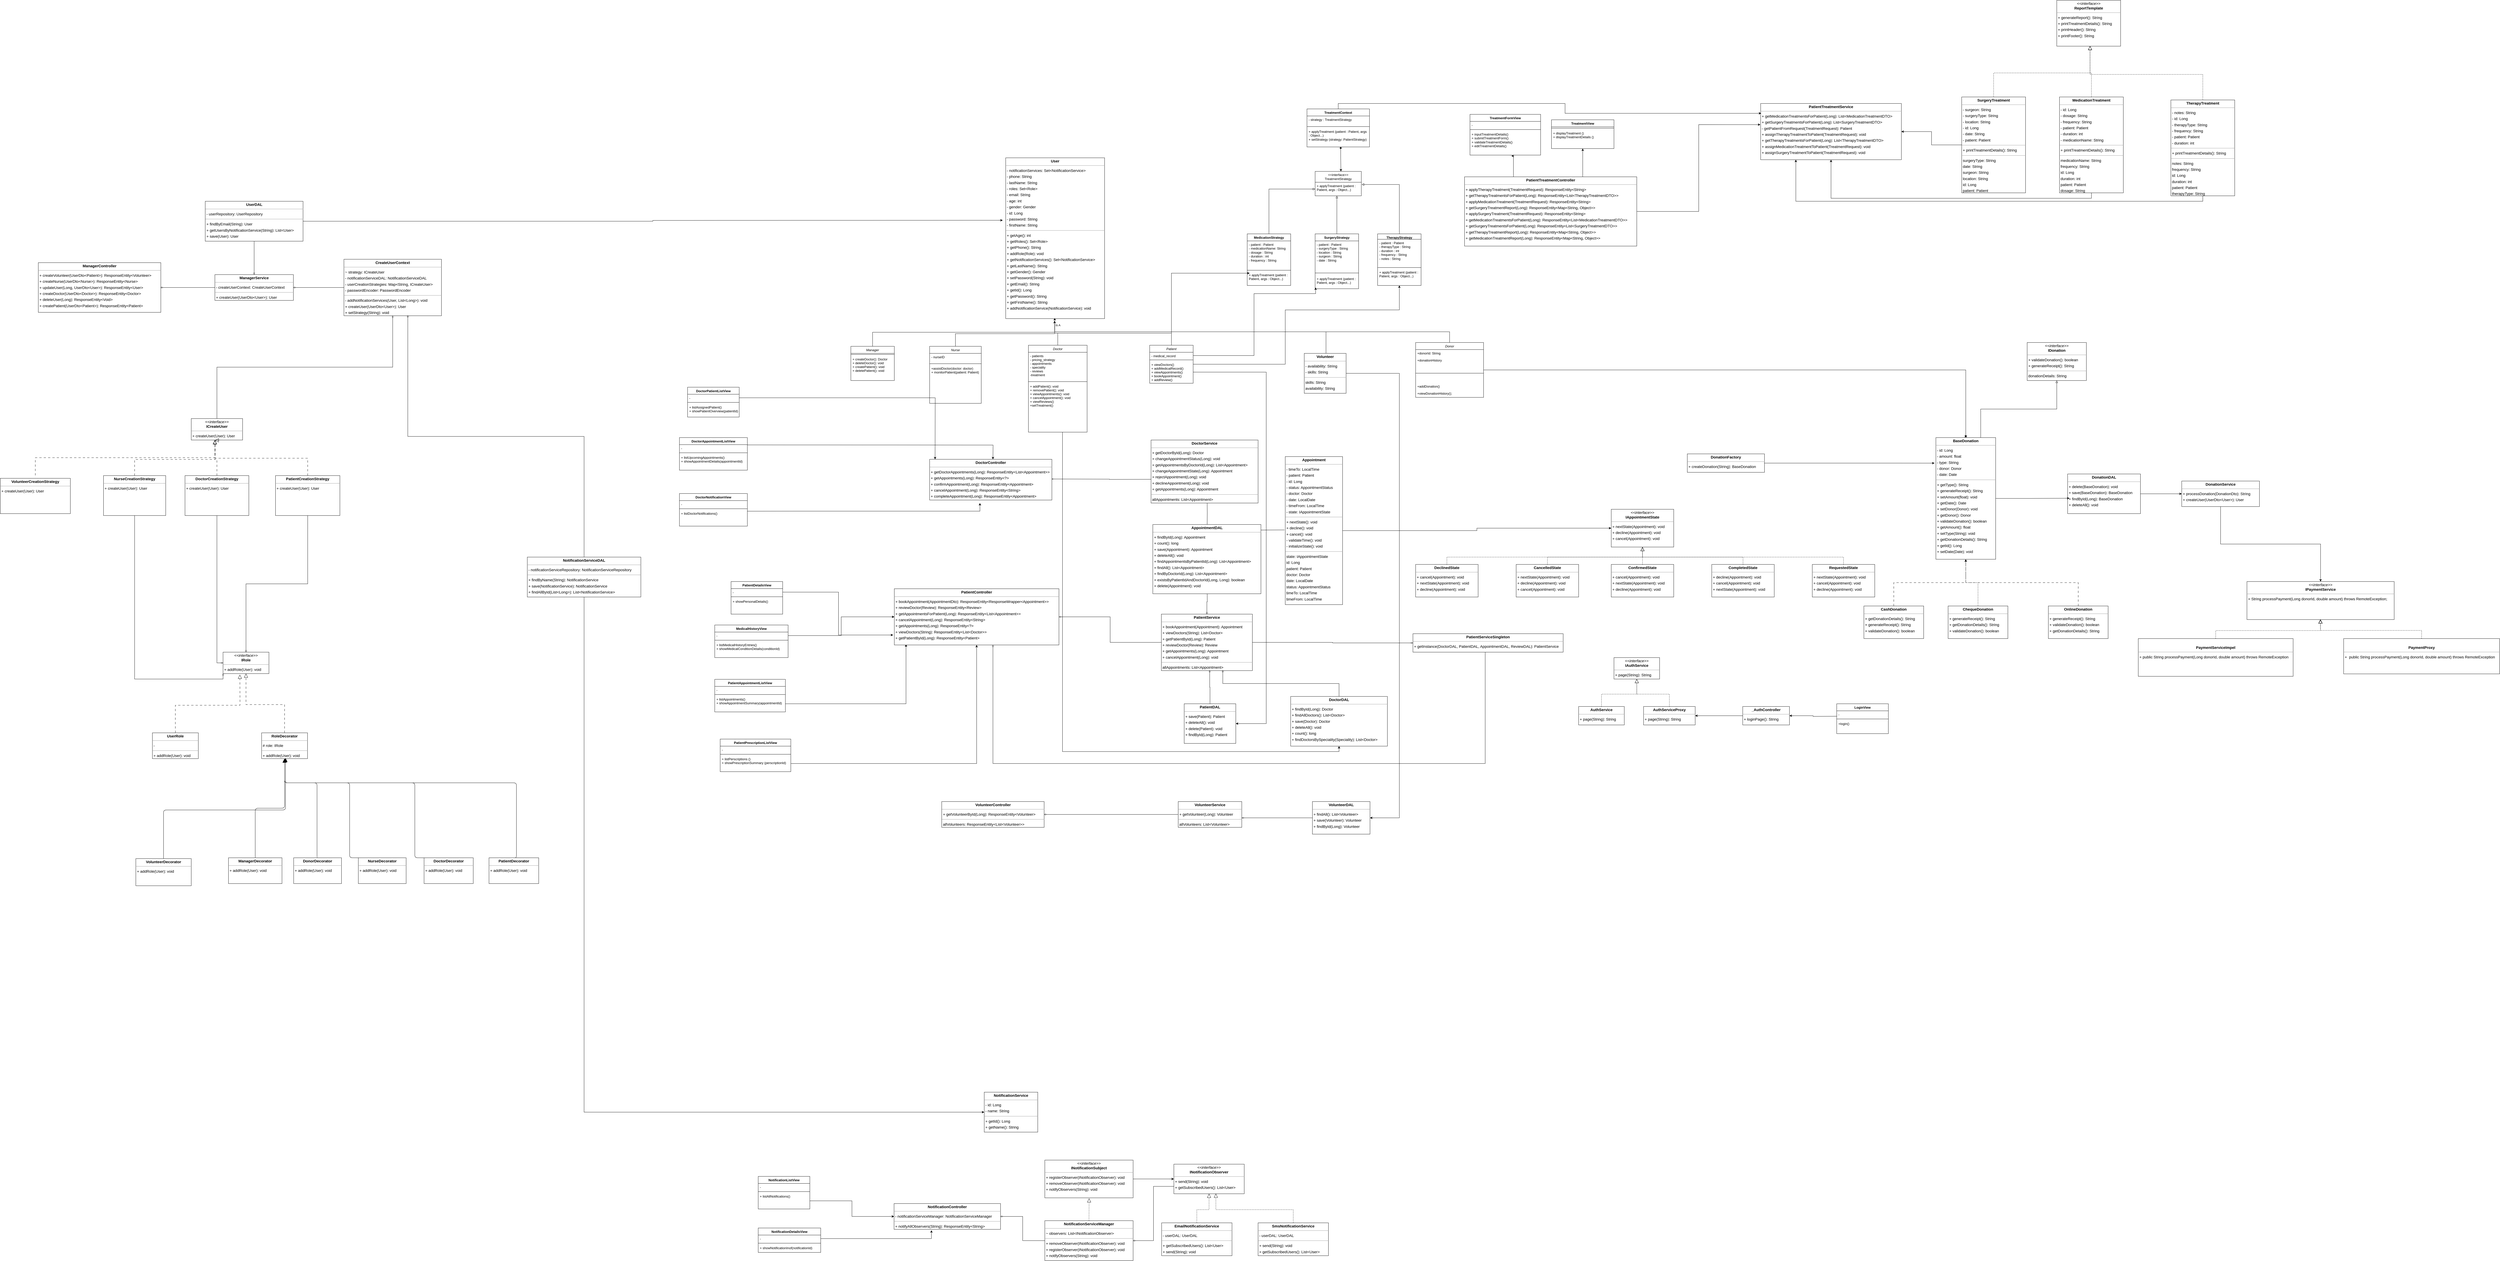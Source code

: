 <mxfile version="25.0.3">
  <diagram name="Page-1" id="4F0S1ZO4JhvL5yLBgonG">
    <mxGraphModel dx="3205" dy="1553" grid="1" gridSize="10" guides="1" tooltips="1" connect="1" arrows="1" fold="1" page="1" pageScale="1" pageWidth="827" pageHeight="1169" math="0" shadow="0">
      <root>
        <mxCell id="0" />
        <mxCell id="1" parent="0" />
        <mxCell id="zG_QfM5zP-IWEtH6ILIm-5" value="Is A" style="edgeLabel;html=1;align=center;verticalAlign=middle;resizable=0;points=[];" parent="1" vertex="1" connectable="0">
          <mxGeometry x="1432.638" y="256.0" as="geometry" />
        </mxCell>
        <mxCell id="zG_QfM5zP-IWEtH6ILIm-6" value="Manager" style="swimlane;fontStyle=2;align=center;verticalAlign=top;childLayout=stackLayout;horizontal=1;startSize=26;horizontalStack=0;resizeParent=1;resizeLast=0;collapsible=1;marginBottom=0;rounded=0;shadow=0;strokeWidth=1;" parent="1" vertex="1">
          <mxGeometry x="671" y="334" width="160" height="126" as="geometry">
            <mxRectangle x="334" y="130" width="160" height="26" as="alternateBounds" />
          </mxGeometry>
        </mxCell>
        <mxCell id="zG_QfM5zP-IWEtH6ILIm-7" value="" style="line;html=1;strokeWidth=1;align=left;verticalAlign=middle;spacingTop=-1;spacingLeft=3;spacingRight=3;rotatable=0;labelPosition=right;points=[];portConstraint=eastwest;" parent="zG_QfM5zP-IWEtH6ILIm-6" vertex="1">
          <mxGeometry y="26" width="160" height="8" as="geometry" />
        </mxCell>
        <mxCell id="zG_QfM5zP-IWEtH6ILIm-8" value="+ createDoctor(): Doctor&#xa;+ deleteDoctor(): void&#xa;+ createPatient(): void&#xa;+ deletePatient(): void&#xa;" style="text;align=left;verticalAlign=top;spacingLeft=4;spacingRight=4;overflow=hidden;rotatable=0;points=[[0,0.5],[1,0.5]];portConstraint=eastwest;" parent="zG_QfM5zP-IWEtH6ILIm-6" vertex="1">
          <mxGeometry y="34" width="160" height="92" as="geometry" />
        </mxCell>
        <mxCell id="zG_QfM5zP-IWEtH6ILIm-31" style="edgeStyle=orthogonalEdgeStyle;rounded=0;orthogonalLoop=1;jettySize=auto;html=1;exitX=0.5;exitY=0;exitDx=0;exitDy=0;" parent="1" source="zG_QfM5zP-IWEtH6ILIm-10" edge="1">
          <mxGeometry relative="1" as="geometry">
            <mxPoint x="1421" y="240" as="targetPoint" />
          </mxGeometry>
        </mxCell>
        <mxCell id="zG_QfM5zP-IWEtH6ILIm-10" value="Nurse" style="swimlane;fontStyle=2;align=center;verticalAlign=top;childLayout=stackLayout;horizontal=1;startSize=26;horizontalStack=0;resizeParent=1;resizeLast=0;collapsible=1;marginBottom=0;rounded=0;shadow=0;strokeWidth=1;" parent="1" vertex="1">
          <mxGeometry x="961" y="334" width="190" height="210" as="geometry">
            <mxRectangle x="334" y="130" width="160" height="26" as="alternateBounds" />
          </mxGeometry>
        </mxCell>
        <mxCell id="zG_QfM5zP-IWEtH6ILIm-11" value="- nurseID" style="text;align=left;verticalAlign=top;spacingLeft=4;spacingRight=4;overflow=hidden;rotatable=0;points=[[0,0.5],[1,0.5]];portConstraint=eastwest;" parent="zG_QfM5zP-IWEtH6ILIm-10" vertex="1">
          <mxGeometry y="26" width="190" height="34" as="geometry" />
        </mxCell>
        <mxCell id="zG_QfM5zP-IWEtH6ILIm-12" value="" style="line;html=1;strokeWidth=1;align=left;verticalAlign=middle;spacingTop=-1;spacingLeft=3;spacingRight=3;rotatable=0;labelPosition=right;points=[];portConstraint=eastwest;" parent="zG_QfM5zP-IWEtH6ILIm-10" vertex="1">
          <mxGeometry y="60" width="190" height="8" as="geometry" />
        </mxCell>
        <mxCell id="zG_QfM5zP-IWEtH6ILIm-13" value="+assistDoctor(doctor: doctor)&#xa;+ monitorPatient(patient: Patient)&#xa;" style="text;align=left;verticalAlign=top;spacingLeft=4;spacingRight=4;overflow=hidden;rotatable=0;points=[[0,0.5],[1,0.5]];portConstraint=eastwest;" parent="zG_QfM5zP-IWEtH6ILIm-10" vertex="1">
          <mxGeometry y="68" width="190" height="142" as="geometry" />
        </mxCell>
        <mxCell id="zG_QfM5zP-IWEtH6ILIm-32" style="edgeStyle=orthogonalEdgeStyle;rounded=0;orthogonalLoop=1;jettySize=auto;html=1;exitX=0.5;exitY=0;exitDx=0;exitDy=0;" parent="1" source="zG_QfM5zP-IWEtH6ILIm-15" edge="1">
          <mxGeometry relative="1" as="geometry">
            <mxPoint x="1421" y="240" as="targetPoint" />
          </mxGeometry>
        </mxCell>
        <mxCell id="zG_QfM5zP-IWEtH6ILIm-169" style="edgeStyle=orthogonalEdgeStyle;rounded=0;orthogonalLoop=1;jettySize=auto;html=1;exitX=0.5;exitY=1;exitDx=0;exitDy=0;entryX=0.5;entryY=1;entryDx=0;entryDy=0;" parent="1" source="zG_QfM5zP-IWEtH6ILIm-15" target="zG_QfM5zP-IWEtH6ILIm-165" edge="1">
          <mxGeometry relative="1" as="geometry">
            <Array as="points">
              <mxPoint x="1450" y="650" />
              <mxPoint x="1450" y="1826" />
              <mxPoint x="2468" y="1826" />
            </Array>
          </mxGeometry>
        </mxCell>
        <mxCell id="zG_QfM5zP-IWEtH6ILIm-15" value="Doctor" style="swimlane;fontStyle=2;align=center;verticalAlign=top;childLayout=stackLayout;horizontal=1;startSize=26;horizontalStack=0;resizeParent=1;resizeLast=0;collapsible=1;marginBottom=0;rounded=0;shadow=0;strokeWidth=1;" parent="1" vertex="1">
          <mxGeometry x="1324.64" y="330" width="216" height="320" as="geometry">
            <mxRectangle x="334" y="130" width="160" height="26" as="alternateBounds" />
          </mxGeometry>
        </mxCell>
        <mxCell id="zG_QfM5zP-IWEtH6ILIm-16" value="- patients&#xa;- pricing_strategy&#xa;- appointments&#xa;- speciality&#xa;- reviews&#xa;-treatment" style="text;align=left;verticalAlign=top;spacingLeft=4;spacingRight=4;overflow=hidden;rotatable=0;points=[[0,0.5],[1,0.5]];portConstraint=eastwest;" parent="zG_QfM5zP-IWEtH6ILIm-15" vertex="1">
          <mxGeometry y="26" width="216" height="104" as="geometry" />
        </mxCell>
        <mxCell id="zG_QfM5zP-IWEtH6ILIm-17" value="" style="line;html=1;strokeWidth=1;align=left;verticalAlign=middle;spacingTop=-1;spacingLeft=3;spacingRight=3;rotatable=0;labelPosition=right;points=[];portConstraint=eastwest;" parent="zG_QfM5zP-IWEtH6ILIm-15" vertex="1">
          <mxGeometry y="130" width="216" height="8" as="geometry" />
        </mxCell>
        <mxCell id="zG_QfM5zP-IWEtH6ILIm-18" value="+ addPatient(): void&#xa;+ removePatient(): void&#xa;+ viewAppointments(): void&#xa;+ cancelAppointment(): void&#xa;+ viewReviews()&#xa;+setTreatment()" style="text;align=left;verticalAlign=top;spacingLeft=4;spacingRight=4;overflow=hidden;rotatable=0;points=[[0,0.5],[1,0.5]];portConstraint=eastwest;" parent="zG_QfM5zP-IWEtH6ILIm-15" vertex="1">
          <mxGeometry y="138" width="216" height="142" as="geometry" />
        </mxCell>
        <mxCell id="zG_QfM5zP-IWEtH6ILIm-33" style="edgeStyle=orthogonalEdgeStyle;rounded=0;orthogonalLoop=1;jettySize=auto;html=1;exitX=0.5;exitY=0;exitDx=0;exitDy=0;" parent="1" source="zG_QfM5zP-IWEtH6ILIm-19" edge="1">
          <mxGeometry relative="1" as="geometry">
            <mxPoint x="1421" y="240" as="targetPoint" />
          </mxGeometry>
        </mxCell>
        <mxCell id="TU6tXNb1ds_LMVNkcRTj-43" style="edgeStyle=orthogonalEdgeStyle;rounded=0;orthogonalLoop=1;jettySize=auto;html=1;" parent="1" source="zG_QfM5zP-IWEtH6ILIm-19" target="TU6tXNb1ds_LMVNkcRTj-10" edge="1">
          <mxGeometry relative="1" as="geometry">
            <Array as="points">
              <mxPoint x="2270" y="400" />
              <mxPoint x="2270" y="200" />
              <mxPoint x="2690" y="200" />
            </Array>
          </mxGeometry>
        </mxCell>
        <mxCell id="zG_QfM5zP-IWEtH6ILIm-19" value="Patient" style="swimlane;fontStyle=2;align=center;verticalAlign=top;childLayout=stackLayout;horizontal=1;startSize=26;horizontalStack=0;resizeParent=1;resizeLast=0;collapsible=1;marginBottom=0;rounded=0;shadow=0;strokeWidth=1;" parent="1" vertex="1">
          <mxGeometry x="1771" y="330" width="160" height="140" as="geometry">
            <mxRectangle x="334" y="130" width="160" height="26" as="alternateBounds" />
          </mxGeometry>
        </mxCell>
        <mxCell id="zG_QfM5zP-IWEtH6ILIm-20" value="- medical_record" style="text;align=left;verticalAlign=top;spacingLeft=4;spacingRight=4;overflow=hidden;rotatable=0;points=[[0,0.5],[1,0.5]];portConstraint=eastwest;" parent="zG_QfM5zP-IWEtH6ILIm-19" vertex="1">
          <mxGeometry y="26" width="160" height="24" as="geometry" />
        </mxCell>
        <mxCell id="zG_QfM5zP-IWEtH6ILIm-21" value="" style="line;html=1;strokeWidth=1;align=left;verticalAlign=middle;spacingTop=-1;spacingLeft=3;spacingRight=3;rotatable=0;labelPosition=right;points=[];portConstraint=eastwest;" parent="zG_QfM5zP-IWEtH6ILIm-19" vertex="1">
          <mxGeometry y="50" width="160" height="8" as="geometry" />
        </mxCell>
        <mxCell id="zG_QfM5zP-IWEtH6ILIm-22" value="+ viewDoctors()&#xa;+ addMedicalRecord()&#xa;+ viewAppointments()&#xa;+ bookAppointment()&#xa;+ addReview()" style="text;align=left;verticalAlign=top;spacingLeft=4;spacingRight=4;overflow=hidden;rotatable=0;points=[[0,0.5],[1,0.5]];portConstraint=eastwest;" parent="zG_QfM5zP-IWEtH6ILIm-19" vertex="1">
          <mxGeometry y="58" width="160" height="82" as="geometry" />
        </mxCell>
        <mxCell id="zG_QfM5zP-IWEtH6ILIm-34" style="edgeStyle=orthogonalEdgeStyle;rounded=0;orthogonalLoop=1;jettySize=auto;html=1;exitX=0.5;exitY=0;exitDx=0;exitDy=0;" parent="1" source="zG_QfM5zP-IWEtH6ILIm-23" edge="1">
          <mxGeometry relative="1" as="geometry">
            <mxPoint x="1421" y="240" as="targetPoint" />
          </mxGeometry>
        </mxCell>
        <mxCell id="zG_QfM5zP-IWEtH6ILIm-116" style="edgeStyle=orthogonalEdgeStyle;rounded=0;orthogonalLoop=1;jettySize=auto;html=1;exitX=1;exitY=0.5;exitDx=0;exitDy=0;entryX=0.5;entryY=0;entryDx=0;entryDy=0;" parent="1" source="zG_QfM5zP-IWEtH6ILIm-23" target="zG_QfM5zP-IWEtH6ILIm-63" edge="1">
          <mxGeometry relative="1" as="geometry" />
        </mxCell>
        <mxCell id="zG_QfM5zP-IWEtH6ILIm-23" value="Donor" style="swimlane;fontStyle=2;align=center;verticalAlign=top;childLayout=stackLayout;horizontal=1;startSize=26;horizontalStack=0;resizeParent=1;resizeLast=0;collapsible=1;marginBottom=0;rounded=0;shadow=0;strokeWidth=1;" parent="1" vertex="1">
          <mxGeometry x="2750" y="320" width="250" height="202" as="geometry">
            <mxRectangle x="230" y="140" width="160" height="26" as="alternateBounds" />
          </mxGeometry>
        </mxCell>
        <mxCell id="zG_QfM5zP-IWEtH6ILIm-24" value="+donorId: String" style="text;align=left;verticalAlign=top;spacingLeft=4;spacingRight=4;overflow=hidden;rotatable=0;points=[[0,0.5],[1,0.5]];portConstraint=eastwest;" parent="zG_QfM5zP-IWEtH6ILIm-23" vertex="1">
          <mxGeometry y="26" width="250" height="26" as="geometry" />
        </mxCell>
        <mxCell id="zG_QfM5zP-IWEtH6ILIm-25" value="+donationHistory" style="text;align=left;verticalAlign=top;spacingLeft=4;spacingRight=4;overflow=hidden;rotatable=0;points=[[0,0.5],[1,0.5]];portConstraint=eastwest;rounded=0;shadow=0;html=0;" parent="zG_QfM5zP-IWEtH6ILIm-23" vertex="1">
          <mxGeometry y="52" width="250" height="26" as="geometry" />
        </mxCell>
        <mxCell id="zG_QfM5zP-IWEtH6ILIm-26" value="" style="line;html=1;strokeWidth=1;align=left;verticalAlign=middle;spacingTop=-1;spacingLeft=3;spacingRight=3;rotatable=0;labelPosition=right;points=[];portConstraint=eastwest;" parent="zG_QfM5zP-IWEtH6ILIm-23" vertex="1">
          <mxGeometry y="78" width="250" height="70" as="geometry" />
        </mxCell>
        <mxCell id="zG_QfM5zP-IWEtH6ILIm-27" value="+addDonation()" style="text;align=left;verticalAlign=top;spacingLeft=4;spacingRight=4;overflow=hidden;rotatable=0;points=[[0,0.5],[1,0.5]];portConstraint=eastwest;rounded=0;shadow=0;html=0;" parent="zG_QfM5zP-IWEtH6ILIm-23" vertex="1">
          <mxGeometry y="148" width="250" height="26" as="geometry" />
        </mxCell>
        <mxCell id="zG_QfM5zP-IWEtH6ILIm-28" value="+viewDonationHistory();" style="text;align=left;verticalAlign=top;spacingLeft=4;spacingRight=4;overflow=hidden;rotatable=0;points=[[0,0.5],[1,0.5]];portConstraint=eastwest;rounded=0;shadow=0;html=0;" parent="zG_QfM5zP-IWEtH6ILIm-23" vertex="1">
          <mxGeometry y="174" width="250" height="26" as="geometry" />
        </mxCell>
        <mxCell id="zG_QfM5zP-IWEtH6ILIm-30" style="edgeStyle=orthogonalEdgeStyle;rounded=0;orthogonalLoop=1;jettySize=auto;html=1;exitX=0.5;exitY=0;exitDx=0;exitDy=0;entryX=0.477;entryY=0.991;entryDx=0;entryDy=0;entryPerimeter=0;" parent="1" source="zG_QfM5zP-IWEtH6ILIm-6" edge="1">
          <mxGeometry relative="1" as="geometry">
            <mxPoint x="1421.32" y="229.442" as="targetPoint" />
          </mxGeometry>
        </mxCell>
        <mxCell id="zG_QfM5zP-IWEtH6ILIm-131" style="edgeStyle=orthogonalEdgeStyle;rounded=0;orthogonalLoop=1;jettySize=auto;html=1;exitX=0.5;exitY=0;exitDx=0;exitDy=0;entryX=0.5;entryY=1;entryDx=0;entryDy=0;strokeColor=default;align=center;verticalAlign=middle;fontFamily=Helvetica;fontSize=11;fontColor=default;labelBackgroundColor=default;endArrow=diamondThin;endFill=0;strokeWidth=1;startSize=7;" parent="1" source="zG_QfM5zP-IWEtH6ILIm-39" target="zG_QfM5zP-IWEtH6ILIm-125" edge="1">
          <mxGeometry relative="1" as="geometry" />
        </mxCell>
        <mxCell id="zG_QfM5zP-IWEtH6ILIm-39" value="&lt;p style=&quot;margin:0px;margin-top:4px;text-align:center;&quot;&gt;&lt;i&gt;&amp;lt;&amp;lt;interface&amp;gt;&amp;gt;&lt;/i&gt;&lt;br/&gt;&lt;b&gt;ICreateUser&lt;/b&gt;&lt;/p&gt;&lt;hr size=&quot;1&quot;/&gt;&lt;p style=&quot;margin:0 0 0 4px;line-height:1.6;&quot;&gt;+ createUser(User): User&lt;/p&gt;" style="verticalAlign=top;align=left;overflow=fill;fontSize=14;fontFamily=Helvetica;html=1;rounded=0;shadow=0;comic=0;labelBackgroundColor=none;strokeWidth=1;" parent="1" vertex="1">
          <mxGeometry x="-1757" y="600" width="189" height="79" as="geometry" />
        </mxCell>
        <mxCell id="zG_QfM5zP-IWEtH6ILIm-47" style="edgeStyle=orthogonalEdgeStyle;rounded=0;orthogonalLoop=1;jettySize=auto;html=1;exitX=0.5;exitY=0;exitDx=0;exitDy=0;dashed=1;dashPattern=8 8;strokeColor=default;align=center;verticalAlign=middle;fontFamily=Helvetica;fontSize=11;fontColor=default;labelBackgroundColor=default;endArrow=block;endFill=0;endSize=12;" parent="1" source="zG_QfM5zP-IWEtH6ILIm-40" edge="1">
          <mxGeometry relative="1" as="geometry">
            <mxPoint x="-1670" y="680" as="targetPoint" />
          </mxGeometry>
        </mxCell>
        <mxCell id="zG_QfM5zP-IWEtH6ILIm-141" style="edgeStyle=orthogonalEdgeStyle;rounded=0;orthogonalLoop=1;jettySize=auto;html=1;exitX=0.5;exitY=1;exitDx=0;exitDy=0;entryX=0;entryY=1;entryDx=0;entryDy=0;strokeColor=default;strokeWidth=1;align=center;verticalAlign=middle;fontFamily=Helvetica;fontSize=11;fontColor=default;labelBackgroundColor=default;startSize=7;endArrow=diamondThin;endFill=0;" parent="1" source="zG_QfM5zP-IWEtH6ILIm-40" target="zG_QfM5zP-IWEtH6ILIm-86" edge="1">
          <mxGeometry relative="1" as="geometry" />
        </mxCell>
        <mxCell id="zG_QfM5zP-IWEtH6ILIm-40" value="&lt;p style=&quot;margin:0px;margin-top:4px;text-align:center;&quot;&gt;&lt;b&gt;NurseCreationStrategy&lt;/b&gt;&lt;/p&gt;&lt;hr size=&quot;1&quot;&gt;&lt;p style=&quot;margin:0 0 0 4px;line-height:1.6;&quot;&gt;+ createUser(User): User&lt;/p&gt;" style="verticalAlign=top;align=left;overflow=fill;fontSize=14;fontFamily=Helvetica;html=1;rounded=0;shadow=0;comic=0;labelBackgroundColor=none;strokeWidth=1;" parent="1" vertex="1">
          <mxGeometry x="-2080" y="810" width="229" height="147" as="geometry" />
        </mxCell>
        <mxCell id="zG_QfM5zP-IWEtH6ILIm-48" style="edgeStyle=orthogonalEdgeStyle;rounded=0;orthogonalLoop=1;jettySize=auto;html=1;exitX=0.5;exitY=0;exitDx=0;exitDy=0;dashed=1;dashPattern=8 8;strokeColor=default;align=center;verticalAlign=middle;fontFamily=Helvetica;fontSize=11;fontColor=default;labelBackgroundColor=default;endArrow=block;endFill=0;endSize=12;" parent="1" source="zG_QfM5zP-IWEtH6ILIm-41" edge="1">
          <mxGeometry relative="1" as="geometry">
            <mxPoint x="-1670" y="680" as="targetPoint" />
          </mxGeometry>
        </mxCell>
        <mxCell id="zG_QfM5zP-IWEtH6ILIm-139" style="edgeStyle=orthogonalEdgeStyle;rounded=0;orthogonalLoop=1;jettySize=auto;html=1;exitX=0.5;exitY=1;exitDx=0;exitDy=0;entryX=0;entryY=0.5;entryDx=0;entryDy=0;strokeColor=default;strokeWidth=1;align=center;verticalAlign=middle;fontFamily=Helvetica;fontSize=11;fontColor=default;labelBackgroundColor=default;startSize=7;endArrow=diamondThin;endFill=0;" parent="1" source="zG_QfM5zP-IWEtH6ILIm-41" target="zG_QfM5zP-IWEtH6ILIm-86" edge="1">
          <mxGeometry relative="1" as="geometry" />
        </mxCell>
        <mxCell id="zG_QfM5zP-IWEtH6ILIm-41" value="&lt;p style=&quot;margin:0px;margin-top:4px;text-align:center;&quot;&gt;&lt;b&gt;DoctorCreationStrategy&lt;/b&gt;&lt;/p&gt;&lt;hr size=&quot;1&quot;&gt;&lt;p style=&quot;margin:0 0 0 4px;line-height:1.6;&quot;&gt;+ createUser(User): User&lt;/p&gt;" style="verticalAlign=top;align=left;overflow=fill;fontSize=14;fontFamily=Helvetica;html=1;rounded=0;shadow=0;comic=0;labelBackgroundColor=none;strokeWidth=1;" parent="1" vertex="1">
          <mxGeometry x="-1780" y="810" width="235" height="147" as="geometry" />
        </mxCell>
        <mxCell id="zG_QfM5zP-IWEtH6ILIm-43" value="&lt;span style=&quot;color: rgba(0, 0, 0, 0); font-family: monospace; font-size: 0px; text-align: start; background-color: rgb(255, 255, 255);&quot;&gt;%3CmxGraphModel%3E%3Croot%3E%3CmxCell%20id%3D%220%22%2F%3E%3CmxCell%20id%3D%221%22%20parent%3D%220%22%2F%3E%3CmxCell%20id%3D%222%22%20value%3D%22%26lt%3Bp%20style%3D%26quot%3Bmargin%3A0px%3Bmargin-top%3A4px%3Btext-align%3Acenter%3B%26quot%3B%26gt%3B%26lt%3Bb%26gt%3BPatientCreationStrategy%26lt%3B%2Fb%26gt%3B%26lt%3B%2Fp%26gt%3B%26lt%3Bhr%20size%3D%26quot%3B1%26quot%3B%2F%26gt%3B%26lt%3Bp%20style%3D%26quot%3Bmargin%3A0%200%200%204px%3Bline-height%3A1.6%3B%26quot%3B%26gt%3B-%20patientDAL%3A%20PatientDAL%26lt%3Bbr%2F%26gt%3B-%20role%3A%20IRole%26lt%3Bbr%2F%26gt%3B-%20roleDAL%3A%20RoleDAL%26lt%3B%2Fp%26gt%3B%26lt%3Bhr%20size%3D%26quot%3B1%26quot%3B%2F%26gt%3B%26lt%3Bp%20style%3D%26quot%3Bmargin%3A0%200%200%204px%3Bline-height%3A1.6%3B%26quot%3B%26gt%3B%2B%20createUser(User)%3A%20User%26lt%3B%2Fp%26gt%3B%22%20style%3D%22verticalAlign%3Dtop%3Balign%3Dleft%3Boverflow%3Dfill%3BfontSize%3D14%3BfontFamily%3DHelvetica%3Bhtml%3D1%3Brounded%3D0%3Bshadow%3D0%3Bcomic%3D0%3BlabelBackgroundColor%3Dnone%3BstrokeWidth%3D1%3B%22%20vertex%3D%221%22%20parent%3D%221%22%3E%3CmxGeometry%20x%3D%22854%22%20y%3D%222201%22%20width%3D%22237%22%20height%3D%22147%22%20as%3D%22geometry%22%2F%3E%3C%2FmxCell%3E%3C%2Froot%3E%3C%2FmxGraphModel%3E&lt;/span&gt;" style="text;html=1;align=center;verticalAlign=middle;resizable=0;points=[];autosize=1;strokeColor=none;fillColor=none;" parent="1" vertex="1">
          <mxGeometry x="-1380" y="828" width="20" height="30" as="geometry" />
        </mxCell>
        <mxCell id="zG_QfM5zP-IWEtH6ILIm-49" style="edgeStyle=orthogonalEdgeStyle;rounded=0;orthogonalLoop=1;jettySize=auto;html=1;exitX=0.5;exitY=0;exitDx=0;exitDy=0;dashed=1;dashPattern=8 8;strokeColor=default;align=center;verticalAlign=middle;fontFamily=Helvetica;fontSize=11;fontColor=default;labelBackgroundColor=default;endArrow=block;endFill=0;endSize=12;" parent="1" source="zG_QfM5zP-IWEtH6ILIm-44" edge="1">
          <mxGeometry relative="1" as="geometry">
            <mxPoint x="-1670" y="680" as="targetPoint" />
            <Array as="points">
              <mxPoint x="-1328" y="746" />
              <mxPoint x="-1669" y="746" />
              <mxPoint x="-1669" y="680" />
            </Array>
          </mxGeometry>
        </mxCell>
        <mxCell id="zG_QfM5zP-IWEtH6ILIm-140" style="edgeStyle=orthogonalEdgeStyle;rounded=0;orthogonalLoop=1;jettySize=auto;html=1;exitX=0.5;exitY=1;exitDx=0;exitDy=0;entryX=0.5;entryY=0;entryDx=0;entryDy=0;strokeColor=default;strokeWidth=1;align=center;verticalAlign=middle;fontFamily=Helvetica;fontSize=11;fontColor=default;labelBackgroundColor=default;startSize=7;endArrow=diamondThin;endFill=0;" parent="1" source="zG_QfM5zP-IWEtH6ILIm-44" target="zG_QfM5zP-IWEtH6ILIm-86" edge="1">
          <mxGeometry relative="1" as="geometry" />
        </mxCell>
        <mxCell id="zG_QfM5zP-IWEtH6ILIm-44" value="&lt;p style=&quot;margin:0px;margin-top:4px;text-align:center;&quot;&gt;&lt;b&gt;PatientCreationStrategy&lt;/b&gt;&lt;/p&gt;&lt;hr size=&quot;1&quot;&gt;&lt;p style=&quot;margin:0 0 0 4px;line-height:1.6;&quot;&gt;+ createUser(User): User&lt;/p&gt;" style="verticalAlign=top;align=left;overflow=fill;fontSize=14;fontFamily=Helvetica;html=1;rounded=0;shadow=0;comic=0;labelBackgroundColor=none;strokeWidth=1;" parent="1" vertex="1">
          <mxGeometry x="-1446.86" y="810" width="237" height="147" as="geometry" />
        </mxCell>
        <mxCell id="zG_QfM5zP-IWEtH6ILIm-46" value="&lt;p style=&quot;margin:0px;margin-top:4px;text-align:center;&quot;&gt;&lt;b&gt;User&lt;/b&gt;&lt;/p&gt;&lt;hr size=&quot;1&quot;/&gt;&lt;p style=&quot;margin:0 0 0 4px;line-height:1.6;&quot;&gt;- notificationServices: Set&amp;lt;NotificationService&amp;gt;&lt;br/&gt;- phone: String&lt;br/&gt;- lastName: String&lt;br/&gt;- roles: Set&amp;lt;Role&amp;gt;&lt;br/&gt;- email: String&lt;br/&gt;- age: int&lt;br/&gt;- gender: Gender&lt;br/&gt;- id: Long&lt;br/&gt;- password: String&lt;br/&gt;- firstName: String&lt;/p&gt;&lt;hr size=&quot;1&quot;/&gt;&lt;p style=&quot;margin:0 0 0 4px;line-height:1.6;&quot;&gt;+ getAge(): int&lt;br/&gt;+ getRoles(): Set&amp;lt;Role&amp;gt;&lt;br/&gt;+ getPhone(): String&lt;br/&gt;+ addRole(Role): void&lt;br/&gt;+ getNotificationServices(): Set&amp;lt;NotificationService&amp;gt;&lt;br/&gt;+ getLastName(): String&lt;br/&gt;+ getGender(): Gender&lt;br/&gt;+ setPassword(String): void&lt;br/&gt;+ getEmail(): String&lt;br/&gt;+ getId(): Long&lt;br/&gt;+ getPassword(): String&lt;br/&gt;+ getFirstName(): String&lt;br/&gt;+ addNotificationService(NotificationService): void&lt;/p&gt;" style="verticalAlign=top;align=left;overflow=fill;fontSize=14;fontFamily=Helvetica;html=1;rounded=0;shadow=0;comic=0;labelBackgroundColor=none;strokeWidth=1;" parent="1" vertex="1">
          <mxGeometry x="1241" y="-360" width="364" height="592" as="geometry" />
        </mxCell>
        <mxCell id="zG_QfM5zP-IWEtH6ILIm-144" style="edgeStyle=orthogonalEdgeStyle;rounded=0;orthogonalLoop=1;jettySize=auto;html=1;exitX=0;exitY=0.75;exitDx=0;exitDy=0;entryX=1;entryY=0.5;entryDx=0;entryDy=0;strokeColor=default;strokeWidth=1;align=center;verticalAlign=middle;fontFamily=Helvetica;fontSize=11;fontColor=default;labelBackgroundColor=default;startSize=7;endArrow=diamondThin;endFill=0;" parent="1" source="zG_QfM5zP-IWEtH6ILIm-50" target="zG_QfM5zP-IWEtH6ILIm-53" edge="1">
          <mxGeometry relative="1" as="geometry" />
        </mxCell>
        <mxCell id="zG_QfM5zP-IWEtH6ILIm-50" value="&lt;p style=&quot;margin:0px;margin-top:4px;text-align:center;&quot;&gt;&lt;i&gt;&amp;lt;&amp;lt;interface&amp;gt;&amp;gt;&lt;/i&gt;&lt;br/&gt;&lt;b&gt;INotificationObserver&lt;/b&gt;&lt;/p&gt;&lt;hr size=&quot;1&quot;/&gt;&lt;p style=&quot;margin:0 0 0 4px;line-height:1.6;&quot;&gt;+ send(String): void&lt;br/&gt;+ getSubscribedUsers(): List&amp;lt;User&amp;gt;&lt;/p&gt;" style="verticalAlign=top;align=left;overflow=fill;fontSize=14;fontFamily=Helvetica;html=1;rounded=0;shadow=0;comic=0;labelBackgroundColor=none;strokeWidth=1;" parent="1" vertex="1">
          <mxGeometry x="1860" y="3345" width="259" height="109" as="geometry" />
        </mxCell>
        <mxCell id="zG_QfM5zP-IWEtH6ILIm-51" value="&lt;p style=&quot;margin:0px;margin-top:4px;text-align:center;&quot;&gt;&lt;b&gt;SmsNotificationService&lt;/b&gt;&lt;/p&gt;&lt;hr size=&quot;1&quot;/&gt;&lt;p style=&quot;margin:0 0 0 4px;line-height:1.6;&quot;&gt;- userDAL: UserDAL&lt;/p&gt;&lt;hr size=&quot;1&quot;/&gt;&lt;p style=&quot;margin:0 0 0 4px;line-height:1.6;&quot;&gt;+ send(String): void&lt;br/&gt;+ getSubscribedUsers(): List&amp;lt;User&amp;gt;&lt;/p&gt;" style="verticalAlign=top;align=left;overflow=fill;fontSize=14;fontFamily=Helvetica;html=1;rounded=0;shadow=0;comic=0;labelBackgroundColor=none;strokeWidth=1;" parent="1" vertex="1">
          <mxGeometry x="2170" y="3561" width="259" height="121" as="geometry" />
        </mxCell>
        <mxCell id="zG_QfM5zP-IWEtH6ILIm-60" style="edgeStyle=orthogonalEdgeStyle;rounded=0;orthogonalLoop=1;jettySize=auto;html=1;exitX=0.5;exitY=0;exitDx=0;exitDy=0;entryX=0.5;entryY=1;entryDx=0;entryDy=0;dashed=1;strokeColor=default;align=center;verticalAlign=middle;fontFamily=Helvetica;fontSize=11;fontColor=default;labelBackgroundColor=default;endArrow=block;endFill=0;endSize=12;" parent="1" source="zG_QfM5zP-IWEtH6ILIm-52" target="zG_QfM5zP-IWEtH6ILIm-50" edge="1">
          <mxGeometry relative="1" as="geometry" />
        </mxCell>
        <mxCell id="zG_QfM5zP-IWEtH6ILIm-52" value="&lt;p style=&quot;margin:0px;margin-top:4px;text-align:center;&quot;&gt;&lt;b&gt;EmailNotificationService&lt;/b&gt;&lt;/p&gt;&lt;hr size=&quot;1&quot;/&gt;&lt;p style=&quot;margin:0 0 0 4px;line-height:1.6;&quot;&gt;- userDAL: UserDAL&lt;/p&gt;&lt;hr size=&quot;1&quot;/&gt;&lt;p style=&quot;margin:0 0 0 4px;line-height:1.6;&quot;&gt;+ getSubscribedUsers(): List&amp;lt;User&amp;gt;&lt;br/&gt;+ send(String): void&lt;/p&gt;" style="verticalAlign=top;align=left;overflow=fill;fontSize=14;fontFamily=Helvetica;html=1;rounded=0;shadow=0;comic=0;labelBackgroundColor=none;strokeWidth=1;" parent="1" vertex="1">
          <mxGeometry x="1815" y="3561" width="259" height="121" as="geometry" />
        </mxCell>
        <mxCell id="zG_QfM5zP-IWEtH6ILIm-146" style="edgeStyle=orthogonalEdgeStyle;rounded=0;orthogonalLoop=1;jettySize=auto;html=1;exitX=0;exitY=0.5;exitDx=0;exitDy=0;entryX=1;entryY=0.5;entryDx=0;entryDy=0;strokeColor=default;strokeWidth=1;align=center;verticalAlign=middle;fontFamily=Helvetica;fontSize=11;fontColor=default;labelBackgroundColor=default;startSize=7;endArrow=diamondThin;endFill=0;" parent="1" source="zG_QfM5zP-IWEtH6ILIm-53" target="zG_QfM5zP-IWEtH6ILIm-145" edge="1">
          <mxGeometry relative="1" as="geometry" />
        </mxCell>
        <mxCell id="zG_QfM5zP-IWEtH6ILIm-53" value="&lt;p style=&quot;margin:0px;margin-top:4px;text-align:center;&quot;&gt;&lt;b&gt;NotificationServiceManager&lt;/b&gt;&lt;/p&gt;&lt;hr size=&quot;1&quot;/&gt;&lt;p style=&quot;margin:0 0 0 4px;line-height:1.6;&quot;&gt;~ observers: List&amp;lt;INotificationObserver&amp;gt;&lt;/p&gt;&lt;hr size=&quot;1&quot;/&gt;&lt;p style=&quot;margin:0 0 0 4px;line-height:1.6;&quot;&gt;+ removeObserver(INotificationObserver): void&lt;br/&gt;+ registerObserver(INotificationObserver): void&lt;br/&gt;+ notifyObservers(String): void&lt;/p&gt;" style="verticalAlign=top;align=left;overflow=fill;fontSize=14;fontFamily=Helvetica;html=1;rounded=0;shadow=0;comic=0;labelBackgroundColor=none;strokeWidth=1;" parent="1" vertex="1">
          <mxGeometry x="1385" y="3553" width="325" height="147" as="geometry" />
        </mxCell>
        <mxCell id="zG_QfM5zP-IWEtH6ILIm-62" style="edgeStyle=orthogonalEdgeStyle;rounded=0;orthogonalLoop=1;jettySize=auto;html=1;exitX=1;exitY=0.5;exitDx=0;exitDy=0;entryX=0;entryY=0.5;entryDx=0;entryDy=0;" parent="1" source="zG_QfM5zP-IWEtH6ILIm-54" target="zG_QfM5zP-IWEtH6ILIm-50" edge="1">
          <mxGeometry relative="1" as="geometry" />
        </mxCell>
        <mxCell id="zG_QfM5zP-IWEtH6ILIm-54" value="&lt;p style=&quot;margin:0px;margin-top:4px;text-align:center;&quot;&gt;&lt;i&gt;&amp;lt;&amp;lt;interface&amp;gt;&amp;gt;&lt;/i&gt;&lt;br/&gt;&lt;b&gt;INotificationSubject&lt;/b&gt;&lt;/p&gt;&lt;hr size=&quot;1&quot;/&gt;&lt;p style=&quot;margin:0 0 0 4px;line-height:1.6;&quot;&gt;+ registerObserver(INotificationObserver): void&lt;br/&gt;+ removeObserver(INotificationObserver): void&lt;br/&gt;+ notifyObservers(String): void&lt;/p&gt;" style="verticalAlign=top;align=left;overflow=fill;fontSize=14;fontFamily=Helvetica;html=1;rounded=0;shadow=0;comic=0;labelBackgroundColor=none;strokeWidth=1;" parent="1" vertex="1">
          <mxGeometry x="1385" y="3330" width="325" height="139" as="geometry" />
        </mxCell>
        <mxCell id="zG_QfM5zP-IWEtH6ILIm-59" value="" style="endArrow=block;dashed=1;endFill=0;endSize=12;html=1;rounded=0;exitX=0.5;exitY=0;exitDx=0;exitDy=0;" parent="1" source="zG_QfM5zP-IWEtH6ILIm-53" edge="1">
          <mxGeometry width="160" relative="1" as="geometry">
            <mxPoint x="1660" y="3491" as="sourcePoint" />
            <mxPoint x="1548" y="3471" as="targetPoint" />
          </mxGeometry>
        </mxCell>
        <mxCell id="zG_QfM5zP-IWEtH6ILIm-61" style="edgeStyle=orthogonalEdgeStyle;rounded=0;orthogonalLoop=1;jettySize=auto;html=1;exitX=0.5;exitY=0;exitDx=0;exitDy=0;entryX=0.597;entryY=0.995;entryDx=0;entryDy=0;entryPerimeter=0;dashed=1;strokeColor=default;align=center;verticalAlign=middle;fontFamily=Helvetica;fontSize=11;fontColor=default;labelBackgroundColor=default;endArrow=block;endFill=0;endSize=12;" parent="1" source="zG_QfM5zP-IWEtH6ILIm-51" target="zG_QfM5zP-IWEtH6ILIm-50" edge="1">
          <mxGeometry relative="1" as="geometry" />
        </mxCell>
        <mxCell id="tVq8sgq4kuVayVbwCJfC-2" style="edgeStyle=orthogonalEdgeStyle;rounded=0;orthogonalLoop=1;jettySize=auto;html=1;exitX=0.5;exitY=0;exitDx=0;exitDy=0;" parent="1" source="zG_QfM5zP-IWEtH6ILIm-63" edge="1">
          <mxGeometry relative="1" as="geometry">
            <mxPoint x="4774.429" y="660" as="targetPoint" />
          </mxGeometry>
        </mxCell>
        <mxCell id="tVq8sgq4kuVayVbwCJfC-3" style="edgeStyle=orthogonalEdgeStyle;rounded=0;orthogonalLoop=1;jettySize=auto;html=1;exitX=0.75;exitY=0;exitDx=0;exitDy=0;entryX=0.5;entryY=1;entryDx=0;entryDy=0;endArrow=block;endFill=0;" parent="1" source="zG_QfM5zP-IWEtH6ILIm-63" target="tVq8sgq4kuVayVbwCJfC-1" edge="1">
          <mxGeometry relative="1" as="geometry" />
        </mxCell>
        <mxCell id="zG_QfM5zP-IWEtH6ILIm-63" value="&lt;p style=&quot;margin:0px;margin-top:4px;text-align:center;&quot;&gt;&lt;b&gt;BaseDonation&lt;/b&gt;&lt;/p&gt;&lt;hr size=&quot;1&quot;/&gt;&lt;p style=&quot;margin:0 0 0 4px;line-height:1.6;&quot;&gt;- id: Long&lt;br/&gt;- amount: float&lt;br/&gt;- type: String&lt;br/&gt;- donor: Donor&lt;br/&gt;- date: Date&lt;/p&gt;&lt;hr size=&quot;1&quot;/&gt;&lt;p style=&quot;margin:0 0 0 4px;line-height:1.6;&quot;&gt;+ getType(): String&lt;br/&gt;+ generateReceipt(): String&lt;br/&gt;+ setAmount(float): void&lt;br/&gt;+ getDate(): Date&lt;br/&gt;+ setDonor(Donor): void&lt;br/&gt;+ getDonor(): Donor&lt;br/&gt;+ validateDonation(): boolean&lt;br/&gt;+ getAmount(): float&lt;br/&gt;+ setType(String): void&lt;br/&gt;+ getDonationDetails(): String&lt;br/&gt;+ getId(): Long&lt;br/&gt;+ setDate(Date): void&lt;/p&gt;" style="verticalAlign=top;align=left;overflow=fill;fontSize=14;fontFamily=Helvetica;html=1;rounded=0;shadow=0;comic=0;labelBackgroundColor=none;strokeWidth=1;" parent="1" vertex="1">
          <mxGeometry x="4665" y="670" width="220" height="448" as="geometry" />
        </mxCell>
        <mxCell id="zG_QfM5zP-IWEtH6ILIm-111" style="edgeStyle=orthogonalEdgeStyle;rounded=0;orthogonalLoop=1;jettySize=auto;html=1;exitX=0.5;exitY=0;exitDx=0;exitDy=0;entryX=0.5;entryY=1;entryDx=0;entryDy=0;dashed=1;dashPattern=8 8;" parent="1" source="zG_QfM5zP-IWEtH6ILIm-64" target="zG_QfM5zP-IWEtH6ILIm-63" edge="1">
          <mxGeometry relative="1" as="geometry" />
        </mxCell>
        <mxCell id="zG_QfM5zP-IWEtH6ILIm-64" value="&lt;p style=&quot;margin:0px;margin-top:4px;text-align:center;&quot;&gt;&lt;b&gt;CashDonation&lt;/b&gt;&lt;/p&gt;&lt;hr size=&quot;1&quot;/&gt;&lt;p style=&quot;margin:0 0 0 4px;line-height:1.6;&quot;&gt;+ getDonationDetails(): String&lt;br/&gt;+ generateReceipt(): String&lt;br/&gt;+ validateDonation(): boolean&lt;/p&gt;" style="verticalAlign=top;align=left;overflow=fill;fontSize=14;fontFamily=Helvetica;html=1;rounded=0;shadow=0;comic=0;labelBackgroundColor=none;strokeWidth=1;" parent="1" vertex="1">
          <mxGeometry x="4400" y="1290" width="220" height="120" as="geometry" />
        </mxCell>
        <mxCell id="zG_QfM5zP-IWEtH6ILIm-113" style="edgeStyle=orthogonalEdgeStyle;rounded=0;orthogonalLoop=1;jettySize=auto;html=1;exitX=0.5;exitY=0;exitDx=0;exitDy=0;entryX=0.5;entryY=1;entryDx=0;entryDy=0;dashed=1;" parent="1" source="zG_QfM5zP-IWEtH6ILIm-65" target="zG_QfM5zP-IWEtH6ILIm-63" edge="1">
          <mxGeometry relative="1" as="geometry" />
        </mxCell>
        <mxCell id="zG_QfM5zP-IWEtH6ILIm-65" value="&lt;p style=&quot;margin:0px;margin-top:4px;text-align:center;&quot;&gt;&lt;b&gt;ChequeDonation&lt;/b&gt;&lt;/p&gt;&lt;hr size=&quot;1&quot;/&gt;&lt;p style=&quot;margin:0 0 0 4px;line-height:1.6;&quot;&gt;+ generateReceipt(): String&lt;br/&gt;+ getDonationDetails(): String&lt;br/&gt;+ validateDonation(): boolean&lt;/p&gt;" style="verticalAlign=top;align=left;overflow=fill;fontSize=14;fontFamily=Helvetica;html=1;rounded=0;shadow=0;comic=0;labelBackgroundColor=none;strokeWidth=1;" parent="1" vertex="1">
          <mxGeometry x="4710" y="1290" width="220" height="120" as="geometry" />
        </mxCell>
        <mxCell id="zG_QfM5zP-IWEtH6ILIm-115" style="edgeStyle=orthogonalEdgeStyle;rounded=0;orthogonalLoop=1;jettySize=auto;html=1;exitX=0.5;exitY=0;exitDx=0;exitDy=0;entryX=0.5;entryY=1;entryDx=0;entryDy=0;dashed=1;dashPattern=8 8;endArrow=blockThin;endFill=0;" parent="1" source="zG_QfM5zP-IWEtH6ILIm-66" target="zG_QfM5zP-IWEtH6ILIm-63" edge="1">
          <mxGeometry relative="1" as="geometry" />
        </mxCell>
        <mxCell id="zG_QfM5zP-IWEtH6ILIm-66" value="&lt;p style=&quot;margin:0px;margin-top:4px;text-align:center;&quot;&gt;&lt;b&gt;OnlineDonation&lt;/b&gt;&lt;/p&gt;&lt;hr size=&quot;1&quot;/&gt;&lt;p style=&quot;margin:0 0 0 4px;line-height:1.6;&quot;&gt;+ generateReceipt(): String&lt;br/&gt;+ validateDonation(): boolean&lt;br/&gt;+ getDonationDetails(): String&lt;/p&gt;" style="verticalAlign=top;align=left;overflow=fill;fontSize=14;fontFamily=Helvetica;html=1;rounded=0;shadow=0;comic=0;labelBackgroundColor=none;strokeWidth=1;" parent="1" vertex="1">
          <mxGeometry x="5079" y="1290" width="220" height="120" as="geometry" />
        </mxCell>
        <mxCell id="zG_QfM5zP-IWEtH6ILIm-68" value="&lt;p style=&quot;margin:0px;margin-top:4px;text-align:center;&quot;&gt;&lt;b&gt;DoctorDecorator&lt;/b&gt;&lt;/p&gt;&lt;hr size=&quot;1&quot;&gt;&lt;p style=&quot;margin:0 0 0 4px;line-height:1.6;&quot;&gt;+ addRole(User): void&lt;/p&gt;" style="verticalAlign=top;align=left;overflow=fill;fontSize=14;fontFamily=Helvetica;html=1;rounded=0;shadow=0;comic=0;labelBackgroundColor=none;strokeWidth=1;" parent="1" vertex="1">
          <mxGeometry x="-900" y="2217" width="181" height="95" as="geometry" />
        </mxCell>
        <mxCell id="zG_QfM5zP-IWEtH6ILIm-71" value="&lt;p style=&quot;margin:0px;margin-top:4px;text-align:center;&quot;&gt;&lt;b&gt;DonorDecorator&lt;/b&gt;&lt;/p&gt;&lt;hr size=&quot;1&quot;&gt;&lt;p style=&quot;margin:0 0 0 4px;line-height:1.6;&quot;&gt;+ addRole(User): void&lt;/p&gt;" style="verticalAlign=top;align=left;overflow=fill;fontSize=14;fontFamily=Helvetica;html=1;rounded=0;shadow=0;comic=0;labelBackgroundColor=none;strokeWidth=1;" parent="1" vertex="1">
          <mxGeometry x="-1380" y="2217" width="176" height="95" as="geometry" />
        </mxCell>
        <mxCell id="zG_QfM5zP-IWEtH6ILIm-73" value="&lt;p style=&quot;margin:0px;margin-top:4px;text-align:center;&quot;&gt;&lt;b&gt;ManagerDecorator&lt;/b&gt;&lt;/p&gt;&lt;hr size=&quot;1&quot;&gt;&lt;p style=&quot;margin:0 0 0 4px;line-height:1.6;&quot;&gt;+ addRole(User): void&lt;/p&gt;" style="verticalAlign=top;align=left;overflow=fill;fontSize=14;fontFamily=Helvetica;html=1;rounded=0;shadow=0;comic=0;labelBackgroundColor=none;strokeWidth=1;" parent="1" vertex="1">
          <mxGeometry x="-1620" y="2217" width="197" height="95" as="geometry" />
        </mxCell>
        <mxCell id="zG_QfM5zP-IWEtH6ILIm-75" value="&lt;p style=&quot;margin:0px;margin-top:4px;text-align:center;&quot;&gt;&lt;b&gt;NurseDecorator&lt;/b&gt;&lt;/p&gt;&lt;hr size=&quot;1&quot;&gt;&lt;p style=&quot;margin:0 0 0 4px;line-height:1.6;&quot;&gt;&lt;/p&gt;&lt;p style=&quot;margin:0 0 0 4px;line-height:1.6;&quot;&gt;+ addRole(User): void&lt;/p&gt;" style="verticalAlign=top;align=left;overflow=fill;fontSize=14;fontFamily=Helvetica;html=1;rounded=0;shadow=0;comic=0;labelBackgroundColor=none;strokeWidth=1;" parent="1" vertex="1">
          <mxGeometry x="-1142" y="2217" width="176" height="95" as="geometry" />
        </mxCell>
        <mxCell id="zG_QfM5zP-IWEtH6ILIm-77" value="&lt;p style=&quot;margin:0px;margin-top:4px;text-align:center;&quot;&gt;&lt;b&gt;PatientDecorator&lt;/b&gt;&lt;/p&gt;&lt;hr size=&quot;1&quot;&gt;&lt;p style=&quot;margin:0 0 0 4px;line-height:1.6;&quot;&gt;+ addRole(User): void&lt;/p&gt;" style="verticalAlign=top;align=left;overflow=fill;fontSize=14;fontFamily=Helvetica;html=1;rounded=0;shadow=0;comic=0;labelBackgroundColor=none;strokeWidth=1;" parent="1" vertex="1">
          <mxGeometry x="-661" y="2217" width="183" height="95" as="geometry" />
        </mxCell>
        <mxCell id="zG_QfM5zP-IWEtH6ILIm-91" style="edgeStyle=orthogonalEdgeStyle;rounded=0;orthogonalLoop=1;jettySize=auto;html=1;exitX=0.5;exitY=0;exitDx=0;exitDy=0;dashed=1;dashPattern=8 8;strokeColor=default;align=center;verticalAlign=middle;fontFamily=Helvetica;fontSize=11;fontColor=default;labelBackgroundColor=default;endArrow=block;endFill=0;endSize=12;" parent="1" source="zG_QfM5zP-IWEtH6ILIm-79" target="zG_QfM5zP-IWEtH6ILIm-86" edge="1">
          <mxGeometry relative="1" as="geometry" />
        </mxCell>
        <mxCell id="zG_QfM5zP-IWEtH6ILIm-79" value="&lt;p style=&quot;margin:0px;margin-top:4px;text-align:center;&quot;&gt;&lt;b&gt;RoleDecorator&lt;/b&gt;&lt;/p&gt;&lt;hr size=&quot;1&quot;/&gt;&lt;p style=&quot;margin:0 0 0 4px;line-height:1.6;&quot;&gt;# role: IRole&lt;/p&gt;&lt;hr size=&quot;1&quot;/&gt;&lt;p style=&quot;margin:0 0 0 4px;line-height:1.6;&quot;&gt;+ addRole(User): void&lt;/p&gt;" style="verticalAlign=top;align=left;overflow=fill;fontSize=14;fontFamily=Helvetica;html=1;rounded=0;shadow=0;comic=0;labelBackgroundColor=none;strokeWidth=1;" parent="1" vertex="1">
          <mxGeometry x="-1498" y="1757" width="169" height="95" as="geometry" />
        </mxCell>
        <mxCell id="zG_QfM5zP-IWEtH6ILIm-81" value="" style="html=1;rounded=1;edgeStyle=orthogonalEdgeStyle;dashed=0;startArrow=none;endArrow=block;endSize=12;strokeColor=#000000;exitX=0.500;exitY=0.000;exitDx=0;exitDy=0;entryX=0.500;entryY=1.001;entryDx=0;entryDy=0;align=center;verticalAlign=middle;fontFamily=Helvetica;fontSize=11;fontColor=default;labelBackgroundColor=default;" parent="1" source="zG_QfM5zP-IWEtH6ILIm-68" target="zG_QfM5zP-IWEtH6ILIm-79" edge="1">
          <mxGeometry width="50" height="50" relative="1" as="geometry">
            <Array as="points">
              <mxPoint x="-934" y="1941" />
              <mxPoint x="-1414" y="1941" />
            </Array>
          </mxGeometry>
        </mxCell>
        <mxCell id="zG_QfM5zP-IWEtH6ILIm-82" value="" style="html=1;rounded=1;edgeStyle=orthogonalEdgeStyle;dashed=0;startArrow=none;endArrow=block;endSize=12;strokeColor=#000000;exitX=0.500;exitY=0.000;exitDx=0;exitDy=0;entryX=0.500;entryY=1.001;entryDx=0;entryDy=0;align=center;verticalAlign=middle;fontFamily=Helvetica;fontSize=11;fontColor=default;labelBackgroundColor=default;" parent="1" source="zG_QfM5zP-IWEtH6ILIm-71" target="zG_QfM5zP-IWEtH6ILIm-79" edge="1">
          <mxGeometry width="50" height="50" relative="1" as="geometry">
            <Array as="points">
              <mxPoint x="-1294" y="1941" />
              <mxPoint x="-1414" y="1941" />
            </Array>
          </mxGeometry>
        </mxCell>
        <mxCell id="zG_QfM5zP-IWEtH6ILIm-83" value="" style="html=1;rounded=1;edgeStyle=orthogonalEdgeStyle;dashed=0;startArrow=none;endArrow=block;endSize=12;strokeColor=#000000;exitX=0.500;exitY=0.001;exitDx=0;exitDy=0;entryX=0.500;entryY=1.001;entryDx=0;entryDy=0;align=center;verticalAlign=middle;fontFamily=Helvetica;fontSize=11;fontColor=default;labelBackgroundColor=default;" parent="1" source="zG_QfM5zP-IWEtH6ILIm-73" target="zG_QfM5zP-IWEtH6ILIm-79" edge="1">
          <mxGeometry width="50" height="50" relative="1" as="geometry">
            <Array as="points" />
          </mxGeometry>
        </mxCell>
        <mxCell id="zG_QfM5zP-IWEtH6ILIm-84" value="" style="html=1;rounded=1;edgeStyle=orthogonalEdgeStyle;dashed=0;startArrow=none;endArrow=block;endSize=12;strokeColor=#000000;exitX=0.500;exitY=0.000;exitDx=0;exitDy=0;entryX=0.500;entryY=1.001;entryDx=0;entryDy=0;align=center;verticalAlign=middle;fontFamily=Helvetica;fontSize=11;fontColor=default;labelBackgroundColor=default;" parent="1" source="zG_QfM5zP-IWEtH6ILIm-75" target="zG_QfM5zP-IWEtH6ILIm-79" edge="1">
          <mxGeometry width="50" height="50" relative="1" as="geometry">
            <Array as="points">
              <mxPoint x="-1174" y="1941" />
              <mxPoint x="-1414" y="1941" />
            </Array>
          </mxGeometry>
        </mxCell>
        <mxCell id="zG_QfM5zP-IWEtH6ILIm-85" value="" style="html=1;rounded=1;edgeStyle=orthogonalEdgeStyle;dashed=0;startArrow=none;endArrow=block;endSize=12;strokeColor=#000000;exitX=0.500;exitY=0.000;exitDx=0;exitDy=0;entryX=0.500;entryY=1.001;entryDx=0;entryDy=0;" parent="1" source="zG_QfM5zP-IWEtH6ILIm-77" target="zG_QfM5zP-IWEtH6ILIm-79" edge="1">
          <mxGeometry width="50" height="50" relative="1" as="geometry">
            <Array as="points">
              <mxPoint x="-560" y="2217" />
              <mxPoint x="-560" y="1941" />
              <mxPoint x="-1413" y="1941" />
            </Array>
          </mxGeometry>
        </mxCell>
        <mxCell id="zG_QfM5zP-IWEtH6ILIm-86" value="&lt;p style=&quot;margin:0px;margin-top:4px;text-align:center;&quot;&gt;&lt;i&gt;&amp;lt;&amp;lt;interface&amp;gt;&amp;gt;&lt;/i&gt;&lt;br/&gt;&lt;b&gt;IRole&lt;/b&gt;&lt;/p&gt;&lt;hr size=&quot;1&quot;/&gt;&lt;p style=&quot;margin:0 0 0 4px;line-height:1.6;&quot;&gt;+ addRole(User): void&lt;/p&gt;" style="verticalAlign=top;align=left;overflow=fill;fontSize=14;fontFamily=Helvetica;html=1;rounded=0;shadow=0;comic=0;labelBackgroundColor=none;strokeWidth=1;" parent="1" vertex="1">
          <mxGeometry x="-1640" y="1460" width="169" height="79" as="geometry" />
        </mxCell>
        <mxCell id="zG_QfM5zP-IWEtH6ILIm-92" value="&lt;p style=&quot;margin:0px;margin-top:4px;text-align:center;&quot;&gt;&lt;b&gt;UserRole&lt;/b&gt;&lt;/p&gt;&lt;hr size=&quot;1&quot;&gt;&lt;p style=&quot;margin:0 0 0 4px;line-height:1.6;&quot;&gt;-&lt;/p&gt;&lt;hr size=&quot;1&quot;&gt;&lt;p style=&quot;margin:0 0 0 4px;line-height:1.6;&quot;&gt;+ addRole(User): void&lt;/p&gt;" style="verticalAlign=top;align=left;overflow=fill;fontSize=14;fontFamily=Helvetica;html=1;rounded=0;shadow=0;comic=0;labelBackgroundColor=none;strokeWidth=1;" parent="1" vertex="1">
          <mxGeometry x="-1900" y="1757" width="169" height="95" as="geometry" />
        </mxCell>
        <mxCell id="zG_QfM5zP-IWEtH6ILIm-93" style="edgeStyle=orthogonalEdgeStyle;rounded=0;orthogonalLoop=1;jettySize=auto;html=1;exitX=0.5;exitY=0;exitDx=0;exitDy=0;dashed=1;dashPattern=8 8;strokeColor=default;align=center;verticalAlign=middle;fontFamily=Helvetica;fontSize=11;fontColor=default;labelBackgroundColor=default;endArrow=block;endFill=0;endSize=12;" parent="1" source="zG_QfM5zP-IWEtH6ILIm-92" edge="1">
          <mxGeometry relative="1" as="geometry">
            <mxPoint x="-1578" y="1543" as="targetPoint" />
          </mxGeometry>
        </mxCell>
        <mxCell id="zG_QfM5zP-IWEtH6ILIm-95" value="&lt;p style=&quot;margin:0px;margin-top:4px;text-align:center;&quot;&gt;&lt;b&gt;DonationFactory&lt;/b&gt;&lt;/p&gt;&lt;hr size=&quot;1&quot;/&gt;&lt;p style=&quot;margin:0 0 0 4px;line-height:1.6;&quot;&gt;+ createDonation(String): BaseDonation&lt;/p&gt;" style="verticalAlign=top;align=left;overflow=fill;fontSize=14;fontFamily=Helvetica;html=1;rounded=0;shadow=0;comic=0;labelBackgroundColor=none;strokeWidth=1;" parent="1" vertex="1">
          <mxGeometry x="3750" y="730" width="284" height="68" as="geometry" />
        </mxCell>
        <mxCell id="zG_QfM5zP-IWEtH6ILIm-110" style="edgeStyle=orthogonalEdgeStyle;rounded=0;orthogonalLoop=1;jettySize=auto;html=1;exitX=1;exitY=0.5;exitDx=0;exitDy=0;entryX=-0.023;entryY=0.21;entryDx=0;entryDy=0;entryPerimeter=0;" parent="1" source="zG_QfM5zP-IWEtH6ILIm-95" target="zG_QfM5zP-IWEtH6ILIm-63" edge="1">
          <mxGeometry relative="1" as="geometry" />
        </mxCell>
        <mxCell id="zG_QfM5zP-IWEtH6ILIm-122" style="edgeStyle=orthogonalEdgeStyle;rounded=0;orthogonalLoop=1;jettySize=auto;html=1;exitX=0;exitY=0.5;exitDx=0;exitDy=0;entryX=1;entryY=0.5;entryDx=0;entryDy=0;endArrow=diamondThin;endFill=0;" parent="1" source="zG_QfM5zP-IWEtH6ILIm-121" edge="1">
          <mxGeometry relative="1" as="geometry">
            <mxPoint x="-1870" y="117.5" as="targetPoint" />
          </mxGeometry>
        </mxCell>
        <mxCell id="zG_QfM5zP-IWEtH6ILIm-121" value="&lt;p style=&quot;margin:0px;margin-top:4px;text-align:center;&quot;&gt;&lt;b&gt;ManagerService&lt;/b&gt;&lt;/p&gt;&lt;hr size=&quot;1&quot;/&gt;&lt;p style=&quot;margin:0 0 0 4px;line-height:1.6;&quot;&gt;- createUserContext: CreateUserContext&lt;/p&gt;&lt;hr size=&quot;1&quot;/&gt;&lt;p style=&quot;margin:0 0 0 4px;line-height:1.6;&quot;&gt;+ createUser(UserDto&amp;lt;User&amp;gt;): User&lt;/p&gt;" style="verticalAlign=top;align=left;overflow=fill;fontSize=14;fontFamily=Helvetica;html=1;rounded=0;shadow=0;comic=0;labelBackgroundColor=none;strokeWidth=1;" parent="1" vertex="1">
          <mxGeometry x="-1670" y="70" width="289" height="95" as="geometry" />
        </mxCell>
        <mxCell id="zG_QfM5zP-IWEtH6ILIm-124" style="edgeStyle=orthogonalEdgeStyle;rounded=0;orthogonalLoop=1;jettySize=auto;html=1;exitX=0.5;exitY=1;exitDx=0;exitDy=0;entryX=0.5;entryY=0;entryDx=0;entryDy=0;endArrow=diamondThin;endFill=0;" parent="1" source="zG_QfM5zP-IWEtH6ILIm-123" target="zG_QfM5zP-IWEtH6ILIm-121" edge="1">
          <mxGeometry relative="1" as="geometry" />
        </mxCell>
        <mxCell id="tVq8sgq4kuVayVbwCJfC-5" style="edgeStyle=orthogonalEdgeStyle;rounded=0;orthogonalLoop=1;jettySize=auto;html=1;exitX=1;exitY=0.5;exitDx=0;exitDy=0;" parent="1" source="zG_QfM5zP-IWEtH6ILIm-123" edge="1">
          <mxGeometry relative="1" as="geometry">
            <mxPoint x="1230" y="-130" as="targetPoint" />
          </mxGeometry>
        </mxCell>
        <mxCell id="zG_QfM5zP-IWEtH6ILIm-123" value="&lt;p style=&quot;margin:0px;margin-top:4px;text-align:center;&quot;&gt;&lt;b&gt;UserDAL&lt;/b&gt;&lt;/p&gt;&lt;hr size=&quot;1&quot;/&gt;&lt;p style=&quot;margin:0 0 0 4px;line-height:1.6;&quot;&gt;- userRepository: UserRepository&lt;/p&gt;&lt;hr size=&quot;1&quot;/&gt;&lt;p style=&quot;margin:0 0 0 4px;line-height:1.6;&quot;&gt;+ findByEmail(String): User&lt;br/&gt;+ getUsersByNotificationService(String): List&amp;lt;User&amp;gt;&lt;br/&gt;+ save(User): User&lt;/p&gt;" style="verticalAlign=top;align=left;overflow=fill;fontSize=14;fontFamily=Helvetica;html=1;rounded=0;shadow=0;comic=0;labelBackgroundColor=none;strokeWidth=1;" parent="1" vertex="1">
          <mxGeometry x="-1705.5" y="-200" width="360" height="147" as="geometry" />
        </mxCell>
        <mxCell id="zG_QfM5zP-IWEtH6ILIm-127" style="edgeStyle=orthogonalEdgeStyle;rounded=0;orthogonalLoop=1;jettySize=auto;html=1;exitX=0;exitY=0.5;exitDx=0;exitDy=0;entryX=1;entryY=0.5;entryDx=0;entryDy=0;strokeColor=default;align=center;verticalAlign=middle;fontFamily=Helvetica;fontSize=11;fontColor=default;labelBackgroundColor=default;endArrow=diamondThin;endFill=0;" parent="1" source="zG_QfM5zP-IWEtH6ILIm-125" target="zG_QfM5zP-IWEtH6ILIm-121" edge="1">
          <mxGeometry relative="1" as="geometry" />
        </mxCell>
        <mxCell id="zG_QfM5zP-IWEtH6ILIm-125" value="&lt;p style=&quot;margin:0px;margin-top:4px;text-align:center;&quot;&gt;&lt;b&gt;CreateUserContext&lt;/b&gt;&lt;/p&gt;&lt;hr size=&quot;1&quot;/&gt;&lt;p style=&quot;margin:0 0 0 4px;line-height:1.6;&quot;&gt;~ strategy: ICreateUser&lt;br/&gt;- notificationServiceDAL: NotificationServiceDAL&lt;br/&gt;- userCreationStrategies: Map&amp;lt;String, ICreateUser&amp;gt;&lt;br/&gt;- passwordEncoder: PasswordEncoder&lt;/p&gt;&lt;hr size=&quot;1&quot;/&gt;&lt;p style=&quot;margin:0 0 0 4px;line-height:1.6;&quot;&gt;- addNotificationServices(User, List&amp;lt;Long&amp;gt;): void&lt;br/&gt;+ createUser(UserDto&amp;lt;User&amp;gt;): User&lt;br/&gt;+ setStrategy(String): void&lt;/p&gt;" style="verticalAlign=top;align=left;overflow=fill;fontSize=14;fontFamily=Helvetica;html=1;rounded=0;shadow=0;comic=0;labelBackgroundColor=none;strokeWidth=1;" parent="1" vertex="1">
          <mxGeometry x="-1195" y="13.5" width="359" height="208" as="geometry" />
        </mxCell>
        <mxCell id="zG_QfM5zP-IWEtH6ILIm-281" style="edgeStyle=orthogonalEdgeStyle;rounded=0;orthogonalLoop=1;jettySize=auto;html=1;exitX=0.5;exitY=1;exitDx=0;exitDy=0;entryX=0;entryY=0.5;entryDx=0;entryDy=0;" parent="1" source="zG_QfM5zP-IWEtH6ILIm-135" target="zG_QfM5zP-IWEtH6ILIm-142" edge="1">
          <mxGeometry relative="1" as="geometry" />
        </mxCell>
        <mxCell id="zG_QfM5zP-IWEtH6ILIm-135" value="&lt;p style=&quot;margin:0px;margin-top:4px;text-align:center;&quot;&gt;&lt;b&gt;NotificationServiceDAL&lt;/b&gt;&lt;/p&gt;&lt;hr size=&quot;1&quot;/&gt;&lt;p style=&quot;margin:0 0 0 4px;line-height:1.6;&quot;&gt;- notificationServiceRepository: NotificationServiceRepository&lt;/p&gt;&lt;hr size=&quot;1&quot;/&gt;&lt;p style=&quot;margin:0 0 0 4px;line-height:1.6;&quot;&gt;+ findByName(String): NotificationService&lt;br/&gt;+ save(NotificationService): NotificationService&lt;br/&gt;+ findAllById(List&amp;lt;Long&amp;gt;): List&amp;lt;NotificationService&amp;gt;&lt;/p&gt;" style="verticalAlign=top;align=left;overflow=fill;fontSize=14;fontFamily=Helvetica;html=1;rounded=0;shadow=0;comic=0;labelBackgroundColor=none;strokeWidth=1;" parent="1" vertex="1">
          <mxGeometry x="-520" y="1110" width="418" height="147" as="geometry" />
        </mxCell>
        <mxCell id="zG_QfM5zP-IWEtH6ILIm-137" style="edgeStyle=orthogonalEdgeStyle;rounded=0;orthogonalLoop=1;jettySize=auto;html=1;exitX=0.5;exitY=0;exitDx=0;exitDy=0;entryX=0.655;entryY=0.993;entryDx=0;entryDy=0;entryPerimeter=0;strokeColor=default;strokeWidth=1;align=center;verticalAlign=middle;fontFamily=Helvetica;fontSize=11;fontColor=default;labelBackgroundColor=default;startSize=7;endArrow=diamondThin;endFill=0;" parent="1" source="zG_QfM5zP-IWEtH6ILIm-135" target="zG_QfM5zP-IWEtH6ILIm-125" edge="1">
          <mxGeometry relative="1" as="geometry" />
        </mxCell>
        <mxCell id="zG_QfM5zP-IWEtH6ILIm-142" value="&lt;p style=&quot;margin:0px;margin-top:4px;text-align:center;&quot;&gt;&lt;b&gt;NotificationService&lt;/b&gt;&lt;/p&gt;&lt;hr size=&quot;1&quot;/&gt;&lt;p style=&quot;margin:0 0 0 4px;line-height:1.6;&quot;&gt;- id: Long&lt;br/&gt;- name: String&lt;/p&gt;&lt;hr size=&quot;1&quot;/&gt;&lt;p style=&quot;margin:0 0 0 4px;line-height:1.6;&quot;&gt;+ getId(): Long&lt;br/&gt;+ getName(): String&lt;/p&gt;" style="verticalAlign=top;align=left;overflow=fill;fontSize=14;fontFamily=Helvetica;html=1;rounded=0;shadow=0;comic=0;labelBackgroundColor=none;strokeWidth=1;" parent="1" vertex="1">
          <mxGeometry x="1162" y="3080" width="197" height="147" as="geometry" />
        </mxCell>
        <mxCell id="zG_QfM5zP-IWEtH6ILIm-145" value="&lt;p style=&quot;margin:0px;margin-top:4px;text-align:center;&quot;&gt;&lt;b&gt;NotificationController&lt;/b&gt;&lt;/p&gt;&lt;hr size=&quot;1&quot;/&gt;&lt;p style=&quot;margin:0 0 0 4px;line-height:1.6;&quot;&gt;- notificationServiceManager: NotificationServiceManager&lt;/p&gt;&lt;hr size=&quot;1&quot;/&gt;&lt;p style=&quot;margin:0 0 0 4px;line-height:1.6;&quot;&gt;+ notifyAllObservers(String): ResponseEntity&amp;lt;String&amp;gt;&lt;/p&gt;" style="verticalAlign=top;align=left;overflow=fill;fontSize=14;fontFamily=Helvetica;html=1;rounded=0;shadow=0;comic=0;labelBackgroundColor=none;strokeWidth=1;" parent="1" vertex="1">
          <mxGeometry x="830" y="3490" width="392" height="95" as="geometry" />
        </mxCell>
        <mxCell id="zG_QfM5zP-IWEtH6ILIm-151" style="edgeStyle=orthogonalEdgeStyle;rounded=0;orthogonalLoop=1;jettySize=auto;html=1;exitX=0;exitY=0.5;exitDx=0;exitDy=0;entryX=1;entryY=0.5;entryDx=0;entryDy=0;strokeColor=default;strokeWidth=1;align=center;verticalAlign=middle;fontFamily=Helvetica;fontSize=11;fontColor=default;labelBackgroundColor=default;startSize=7;endArrow=diamondThin;endFill=0;" parent="1" edge="1">
          <mxGeometry relative="1" as="geometry">
            <mxPoint x="1837" y="823.5" as="sourcePoint" />
            <mxPoint x="1408" y="822.5" as="targetPoint" />
          </mxGeometry>
        </mxCell>
        <mxCell id="zG_QfM5zP-IWEtH6ILIm-161" style="edgeStyle=orthogonalEdgeStyle;rounded=0;orthogonalLoop=1;jettySize=auto;html=1;exitX=0.5;exitY=1;exitDx=0;exitDy=0;strokeColor=default;strokeWidth=1;align=center;verticalAlign=middle;fontFamily=Helvetica;fontSize=11;fontColor=default;labelBackgroundColor=default;startSize=7;endArrow=diamondThin;endFill=0;" parent="1" target="zG_QfM5zP-IWEtH6ILIm-158" edge="1">
          <mxGeometry relative="1" as="geometry">
            <mxPoint x="1982.5" y="1228" as="sourcePoint" />
          </mxGeometry>
        </mxCell>
        <mxCell id="zG_QfM5zP-IWEtH6ILIm-154" style="edgeStyle=orthogonalEdgeStyle;rounded=0;orthogonalLoop=1;jettySize=auto;html=1;exitX=0.5;exitY=0;exitDx=0;exitDy=0;entryX=0.466;entryY=0.991;entryDx=0;entryDy=0;entryPerimeter=0;strokeColor=default;strokeWidth=1;align=center;verticalAlign=middle;fontFamily=Helvetica;fontSize=11;fontColor=default;labelBackgroundColor=default;startSize=7;endArrow=diamondThin;endFill=0;" parent="1" edge="1">
          <mxGeometry relative="1" as="geometry">
            <mxPoint x="1982.5" y="996" as="sourcePoint" />
            <mxPoint x="1982.392" y="895.677" as="targetPoint" />
          </mxGeometry>
        </mxCell>
        <mxCell id="zG_QfM5zP-IWEtH6ILIm-155" style="edgeStyle=orthogonalEdgeStyle;rounded=0;orthogonalLoop=1;jettySize=auto;html=1;exitX=0;exitY=0.5;exitDx=0;exitDy=0;entryX=1.004;entryY=0.432;entryDx=0;entryDy=0;entryPerimeter=0;" parent="1" edge="1">
          <mxGeometry relative="1" as="geometry">
            <mxPoint x="2267" y="1010" as="sourcePoint" />
            <mxPoint x="2169.484" y="1096.224" as="targetPoint" />
          </mxGeometry>
        </mxCell>
        <mxCell id="zG_QfM5zP-IWEtH6ILIm-285" style="edgeStyle=orthogonalEdgeStyle;rounded=0;orthogonalLoop=1;jettySize=auto;html=1;exitX=1;exitY=0.5;exitDx=0;exitDy=0;entryX=0;entryY=0.5;entryDx=0;entryDy=0;endArrow=diamondThin;endFill=0;" parent="1" source="zG_QfM5zP-IWEtH6ILIm-158" target="zG_QfM5zP-IWEtH6ILIm-282" edge="1">
          <mxGeometry relative="1" as="geometry" />
        </mxCell>
        <mxCell id="zG_QfM5zP-IWEtH6ILIm-158" value="&lt;p style=&quot;margin:0px;margin-top:4px;text-align:center;&quot;&gt;&lt;b&gt;PatientService&lt;/b&gt;&lt;/p&gt;&lt;hr size=&quot;1&quot;/&gt;&lt;p style=&quot;margin:0 0 0 4px;line-height:1.6;&quot;&gt;+ bookAppointment(Appointment): Appointment&lt;br/&gt;+ viewDoctors(String): List&amp;lt;Doctor&amp;gt;&lt;br/&gt;+ getPatientById(Long): Patient&lt;br/&gt;+ reviewDoctor(Review): Review&lt;br/&gt;+ getAppointments(Long): Appointment&lt;br/&gt;+ cancelAppointment(Long): void&lt;/p&gt;&lt;hr size=&quot;1&quot;/&gt;&lt;p style=&quot;margin:0 0 0 4px;line-height:1.6;&quot;&gt; allAppointments: List&amp;lt;Appointment&amp;gt;&lt;/p&gt;" style="verticalAlign=top;align=left;overflow=fill;fontSize=14;fontFamily=Helvetica;html=1;rounded=0;shadow=0;comic=0;labelBackgroundColor=none;strokeWidth=1;" parent="1" vertex="1">
          <mxGeometry x="1814" y="1320" width="335" height="208" as="geometry" />
        </mxCell>
        <mxCell id="zG_QfM5zP-IWEtH6ILIm-159" style="edgeStyle=orthogonalEdgeStyle;rounded=0;orthogonalLoop=1;jettySize=auto;html=1;exitX=0;exitY=0.5;exitDx=0;exitDy=0;strokeColor=default;strokeWidth=1;align=center;verticalAlign=middle;fontFamily=Helvetica;fontSize=11;fontColor=default;labelBackgroundColor=default;startSize=7;endArrow=diamondThin;endFill=0;" parent="1" source="zG_QfM5zP-IWEtH6ILIm-158" target="HNBhR_md5dfhn6XZnAvt-8" edge="1">
          <mxGeometry relative="1" as="geometry" />
        </mxCell>
        <mxCell id="zG_QfM5zP-IWEtH6ILIm-162" value="&lt;p style=&quot;margin:0px;margin-top:4px;text-align:center;&quot;&gt;&lt;b&gt;PatientDAL&lt;/b&gt;&lt;/p&gt;&lt;hr size=&quot;1&quot;/&gt;&lt;p style=&quot;margin:0 0 0 4px;line-height:1.6;&quot;&gt;+ save(Patient): Patient&lt;br/&gt;+ deleteAll(): void&lt;br/&gt;+ delete(Patient): void&lt;br/&gt;+ findById(Long): Patient&lt;/p&gt;" style="verticalAlign=top;align=left;overflow=fill;fontSize=14;fontFamily=Helvetica;html=1;rounded=0;shadow=0;comic=0;labelBackgroundColor=none;strokeWidth=1;" parent="1" vertex="1">
          <mxGeometry x="1898" y="1650" width="190" height="146" as="geometry" />
        </mxCell>
        <mxCell id="zG_QfM5zP-IWEtH6ILIm-163" style="edgeStyle=orthogonalEdgeStyle;rounded=0;orthogonalLoop=1;jettySize=auto;html=1;exitX=0.5;exitY=0;exitDx=0;exitDy=0;entryX=0.531;entryY=0.995;entryDx=0;entryDy=0;entryPerimeter=0;strokeColor=default;strokeWidth=1;align=center;verticalAlign=middle;fontFamily=Helvetica;fontSize=11;fontColor=default;labelBackgroundColor=default;startSize=7;endArrow=diamondThin;endFill=0;" parent="1" source="zG_QfM5zP-IWEtH6ILIm-162" target="zG_QfM5zP-IWEtH6ILIm-158" edge="1">
          <mxGeometry relative="1" as="geometry" />
        </mxCell>
        <mxCell id="zG_QfM5zP-IWEtH6ILIm-165" value="&lt;p style=&quot;margin:0px;margin-top:4px;text-align:center;&quot;&gt;&lt;b&gt;DoctorDAL&lt;/b&gt;&lt;/p&gt;&lt;hr size=&quot;1&quot;/&gt;&lt;p style=&quot;margin:0 0 0 4px;line-height:1.6;&quot;&gt;+ findById(Long): Doctor&lt;br/&gt;+ findAllDoctors(): List&amp;lt;Doctor&amp;gt;&lt;br/&gt;+ save(Doctor): Doctor&lt;br/&gt;+ deleteAll(): void&lt;br/&gt;+ count(): long&lt;br/&gt;+ findDoctorsBySpeciality(Speciality): List&amp;lt;Doctor&amp;gt;&lt;/p&gt;" style="verticalAlign=top;align=left;overflow=fill;fontSize=14;fontFamily=Helvetica;html=1;rounded=0;shadow=0;comic=0;labelBackgroundColor=none;strokeWidth=1;" parent="1" vertex="1">
          <mxGeometry x="2290" y="1623" width="356" height="183" as="geometry" />
        </mxCell>
        <mxCell id="zG_QfM5zP-IWEtH6ILIm-168" style="edgeStyle=orthogonalEdgeStyle;rounded=0;orthogonalLoop=1;jettySize=auto;html=1;exitX=0.5;exitY=0;exitDx=0;exitDy=0;entryX=0.675;entryY=0.993;entryDx=0;entryDy=0;entryPerimeter=0;strokeColor=default;strokeWidth=1;align=center;verticalAlign=middle;fontFamily=Helvetica;fontSize=11;fontColor=default;labelBackgroundColor=default;startSize=7;endArrow=diamondThin;endFill=0;" parent="1" source="zG_QfM5zP-IWEtH6ILIm-165" target="zG_QfM5zP-IWEtH6ILIm-158" edge="1">
          <mxGeometry relative="1" as="geometry" />
        </mxCell>
        <mxCell id="zG_QfM5zP-IWEtH6ILIm-170" style="edgeStyle=orthogonalEdgeStyle;rounded=0;orthogonalLoop=1;jettySize=auto;html=1;exitX=1;exitY=0.5;exitDx=0;exitDy=0;entryX=1;entryY=0.5;entryDx=0;entryDy=0;" parent="1" source="zG_QfM5zP-IWEtH6ILIm-22" target="zG_QfM5zP-IWEtH6ILIm-162" edge="1">
          <mxGeometry relative="1" as="geometry">
            <Array as="points">
              <mxPoint x="2200" y="429" />
              <mxPoint x="2200" y="1723" />
            </Array>
          </mxGeometry>
        </mxCell>
        <mxCell id="zG_QfM5zP-IWEtH6ILIm-171" value="&lt;p style=&quot;margin:0px;margin-top:4px;text-align:center;&quot;&gt;&lt;b&gt;ManagerController&lt;/b&gt;&lt;/p&gt;&lt;hr size=&quot;1&quot;/&gt;&lt;p style=&quot;margin:0 0 0 4px;line-height:1.6;&quot;&gt;+ createVolunteer(UserDto&amp;lt;Patient&amp;gt;): ResponseEntity&amp;lt;Volunteer&amp;gt;&lt;br/&gt;+ createNurse(UserDto&amp;lt;Nurse&amp;gt;): ResponseEntity&amp;lt;Nurse&amp;gt;&lt;br/&gt;+ updateUser(Long, UserDto&amp;lt;User&amp;gt;): ResponseEntity&amp;lt;User&amp;gt;&lt;br/&gt;+ createDoctor(UserDto&amp;lt;Doctor&amp;gt;): ResponseEntity&amp;lt;Doctor&amp;gt;&lt;br/&gt;+ deleteUser(Long): ResponseEntity&amp;lt;Void&amp;gt;&lt;br/&gt;+ createPatient(UserDto&amp;lt;Patient&amp;gt;): ResponseEntity&amp;lt;Patient&amp;gt;&lt;/p&gt;" style="verticalAlign=top;align=left;overflow=fill;fontSize=14;fontFamily=Helvetica;html=1;rounded=0;shadow=0;comic=0;labelBackgroundColor=none;strokeWidth=1;" parent="1" vertex="1">
          <mxGeometry x="-2320" y="26" width="451" height="183" as="geometry" />
        </mxCell>
        <mxCell id="zG_QfM5zP-IWEtH6ILIm-174" style="edgeStyle=orthogonalEdgeStyle;rounded=0;orthogonalLoop=1;jettySize=auto;html=1;exitX=0.5;exitY=0;exitDx=0;exitDy=0;dashed=1;dashPattern=8 8;strokeColor=default;align=center;verticalAlign=middle;fontFamily=Helvetica;fontSize=11;fontColor=default;labelBackgroundColor=default;endArrow=block;endFill=0;endSize=12;" parent="1" edge="1">
          <mxGeometry relative="1" as="geometry">
            <mxPoint x="-1670" y="679" as="targetPoint" />
            <mxPoint x="-2331" y="809" as="sourcePoint" />
            <Array as="points">
              <mxPoint x="-2331" y="744" />
              <mxPoint x="-1670" y="744" />
            </Array>
          </mxGeometry>
        </mxCell>
        <mxCell id="zG_QfM5zP-IWEtH6ILIm-172" value="&lt;p style=&quot;margin:0px;margin-top:4px;text-align:center;&quot;&gt;&lt;b&gt;VolunteerCreationStrategy&lt;/b&gt;&lt;/p&gt;&lt;hr size=&quot;1&quot;/&gt;&lt;p style=&quot;margin:0 0 0 4px;line-height:1.6;&quot;&gt;+ createUser(User): User&lt;/p&gt;" style="verticalAlign=top;align=left;overflow=fill;fontSize=14;fontFamily=Helvetica;html=1;rounded=0;shadow=0;comic=0;labelBackgroundColor=none;strokeWidth=1;" parent="1" vertex="1">
          <mxGeometry x="-2460" y="820" width="258" height="130" as="geometry" />
        </mxCell>
        <mxCell id="zG_QfM5zP-IWEtH6ILIm-176" value="&lt;p style=&quot;margin:0px;margin-top:4px;text-align:center;&quot;&gt;&lt;b&gt;PatientTreatmentService&lt;/b&gt;&lt;/p&gt;&lt;hr size=&quot;1&quot;/&gt;&lt;p style=&quot;margin:0 0 0 4px;line-height:1.6;&quot;&gt;+ getMedicationTreatmentsForPatient(Long): List&amp;lt;MedicationTreatmentDTO&amp;gt;&lt;br/&gt;+ getSurgeryTreatmentsForPatient(Long): List&amp;lt;SurgeryTreatmentDTO&amp;gt;&lt;br/&gt;- getPatientFromRequest(TreatmentRequest): Patient&lt;br/&gt;+ assignTherapyTreatmentToPatient(TreatmentRequest): void&lt;br/&gt;+ getTherapyTreatmentsForPatient(Long): List&amp;lt;TherapyTreatmentDTO&amp;gt;&lt;br/&gt;+ assignMedicationTreatmentToPatient(TreatmentRequest): void&lt;br/&gt;+ assignSurgeryTreatmentToPatient(TreatmentRequest): void&lt;/p&gt;" style="verticalAlign=top;align=left;overflow=fill;fontSize=14;fontFamily=Helvetica;html=1;rounded=0;shadow=0;comic=0;labelBackgroundColor=none;strokeWidth=1;" parent="1" vertex="1">
          <mxGeometry x="4020" y="-560" width="518" height="207" as="geometry" />
        </mxCell>
        <mxCell id="zG_QfM5zP-IWEtH6ILIm-180" style="edgeStyle=orthogonalEdgeStyle;rounded=0;orthogonalLoop=1;jettySize=auto;html=1;exitX=0;exitY=0.5;exitDx=0;exitDy=0;entryX=1;entryY=0.5;entryDx=0;entryDy=0;strokeColor=default;strokeWidth=1;align=center;verticalAlign=middle;fontFamily=Helvetica;fontSize=11;fontColor=default;labelBackgroundColor=default;startSize=7;endArrow=diamondThin;endFill=0;" parent="1" source="zG_QfM5zP-IWEtH6ILIm-178" target="zG_QfM5zP-IWEtH6ILIm-179" edge="1">
          <mxGeometry relative="1" as="geometry" />
        </mxCell>
        <mxCell id="zG_QfM5zP-IWEtH6ILIm-178" value="&lt;p style=&quot;margin:0px;margin-top:4px;text-align:center;&quot;&gt;&lt;b&gt;VolunteerService&lt;/b&gt;&lt;/p&gt;&lt;hr size=&quot;1&quot;/&gt;&lt;p style=&quot;margin:0 0 0 4px;line-height:1.6;&quot;&gt;+ getVolunteer(Long): Volunteer&lt;/p&gt;&lt;hr size=&quot;1&quot;/&gt;&lt;p style=&quot;margin:0 0 0 4px;line-height:1.6;&quot;&gt; allVolunteers: List&amp;lt;Volunteer&amp;gt;&lt;/p&gt;" style="verticalAlign=top;align=left;overflow=fill;fontSize=14;fontFamily=Helvetica;html=1;rounded=0;shadow=0;comic=0;labelBackgroundColor=none;strokeWidth=1;" parent="1" vertex="1">
          <mxGeometry x="1876" y="2010" width="234" height="95" as="geometry" />
        </mxCell>
        <mxCell id="zG_QfM5zP-IWEtH6ILIm-179" value="&lt;p style=&quot;margin:0px;margin-top:4px;text-align:center;&quot;&gt;&lt;b&gt;VolunteerController&lt;/b&gt;&lt;/p&gt;&lt;hr size=&quot;1&quot;/&gt;&lt;p style=&quot;margin:0 0 0 4px;line-height:1.6;&quot;&gt;+ getVolunteerById(Long): ResponseEntity&amp;lt;Volunteer&amp;gt;&lt;/p&gt;&lt;hr size=&quot;1&quot;/&gt;&lt;p style=&quot;margin:0 0 0 4px;line-height:1.6;&quot;&gt; allVolunteers: ResponseEntity&amp;lt;List&amp;lt;Volunteer&amp;gt;&amp;gt;&lt;/p&gt;" style="verticalAlign=top;align=left;overflow=fill;fontSize=14;fontFamily=Helvetica;html=1;rounded=0;shadow=0;comic=0;labelBackgroundColor=none;strokeWidth=1;" parent="1" vertex="1">
          <mxGeometry x="1005.5" y="2010" width="377" height="95" as="geometry" />
        </mxCell>
        <mxCell id="zG_QfM5zP-IWEtH6ILIm-181" value="&lt;p style=&quot;margin:0px;margin-top:4px;text-align:center;&quot;&gt;&lt;b&gt;VolunteerDAL&lt;/b&gt;&lt;/p&gt;&lt;hr size=&quot;1&quot;/&gt;&lt;p style=&quot;margin:0 0 0 4px;line-height:1.6;&quot;&gt;+ findAll(): List&amp;lt;Volunteer&amp;gt;&lt;br/&gt;+ save(Volunteer): Volunteer&lt;br/&gt;+ findById(Long): Volunteer&lt;/p&gt;" style="verticalAlign=top;align=left;overflow=fill;fontSize=14;fontFamily=Helvetica;html=1;rounded=0;shadow=0;comic=0;labelBackgroundColor=none;strokeWidth=1;" parent="1" vertex="1">
          <mxGeometry x="2370" y="2010" width="212" height="120" as="geometry" />
        </mxCell>
        <mxCell id="zG_QfM5zP-IWEtH6ILIm-182" style="edgeStyle=orthogonalEdgeStyle;rounded=0;orthogonalLoop=1;jettySize=auto;html=1;exitX=0;exitY=0.5;exitDx=0;exitDy=0;strokeColor=default;strokeWidth=1;align=center;verticalAlign=middle;fontFamily=Helvetica;fontSize=11;fontColor=default;labelBackgroundColor=default;startSize=7;endArrow=diamondThin;endFill=0;" parent="1" source="zG_QfM5zP-IWEtH6ILIm-181" edge="1">
          <mxGeometry relative="1" as="geometry">
            <mxPoint x="2110" y="2070" as="targetPoint" />
          </mxGeometry>
        </mxCell>
        <mxCell id="zG_QfM5zP-IWEtH6ILIm-188" style="edgeStyle=orthogonalEdgeStyle;rounded=0;orthogonalLoop=1;jettySize=auto;html=1;exitX=1;exitY=0.5;exitDx=0;exitDy=0;entryX=1;entryY=0.5;entryDx=0;entryDy=0;" parent="1" source="zG_QfM5zP-IWEtH6ILIm-183" target="zG_QfM5zP-IWEtH6ILIm-181" edge="1">
          <mxGeometry relative="1" as="geometry">
            <Array as="points">
              <mxPoint x="2690" y="433" />
              <mxPoint x="2690" y="2070" />
            </Array>
          </mxGeometry>
        </mxCell>
        <mxCell id="zG_QfM5zP-IWEtH6ILIm-183" value="&lt;p style=&quot;margin:0px;margin-top:4px;text-align:center;&quot;&gt;&lt;b&gt;Volunteer&lt;/b&gt;&lt;/p&gt;&lt;hr size=&quot;1&quot;/&gt;&lt;p style=&quot;margin:0 0 0 4px;line-height:1.6;&quot;&gt;- availability: String&lt;br/&gt;- skills: String&lt;/p&gt;&lt;hr size=&quot;1&quot;/&gt;&lt;p style=&quot;margin:0 0 0 4px;line-height:1.6;&quot;&gt; skills: String&lt;br/&gt; availability: String&lt;/p&gt;" style="verticalAlign=top;align=left;overflow=fill;fontSize=14;fontFamily=Helvetica;html=1;rounded=0;shadow=0;comic=0;labelBackgroundColor=none;strokeWidth=1;" parent="1" vertex="1">
          <mxGeometry x="2340" y="360" width="154" height="147" as="geometry" />
        </mxCell>
        <mxCell id="zG_QfM5zP-IWEtH6ILIm-186" value="" style="endArrow=none;html=1;rounded=0;" parent="1" edge="1">
          <mxGeometry width="50" height="50" relative="1" as="geometry">
            <mxPoint x="2420" y="360" as="sourcePoint" />
            <mxPoint x="2420" y="280" as="targetPoint" />
          </mxGeometry>
        </mxCell>
        <mxCell id="zG_QfM5zP-IWEtH6ILIm-190" style="edgeStyle=orthogonalEdgeStyle;rounded=1;orthogonalLoop=1;jettySize=auto;html=1;exitX=0.5;exitY=0;exitDx=0;exitDy=0;dashed=0;strokeColor=#000000;align=center;verticalAlign=middle;fontFamily=Helvetica;fontSize=11;fontColor=default;labelBackgroundColor=default;startArrow=none;endArrow=block;endSize=12;" parent="1" source="zG_QfM5zP-IWEtH6ILIm-189" edge="1">
          <mxGeometry relative="1" as="geometry">
            <mxPoint x="-1410" y="1850.0" as="targetPoint" />
            <Array as="points">
              <mxPoint x="-1859" y="2041" />
              <mxPoint x="-1410" y="2041" />
            </Array>
          </mxGeometry>
        </mxCell>
        <mxCell id="zG_QfM5zP-IWEtH6ILIm-189" value="&lt;p style=&quot;margin:0px;margin-top:4px;text-align:center;&quot;&gt;&lt;b&gt;VolunteerDecorator&lt;/b&gt;&lt;/p&gt;&lt;hr size=&quot;1&quot;/&gt;&lt;p style=&quot;margin:0 0 0 4px;line-height:1.6;&quot;&gt;+ addRole(User): void&lt;/p&gt;" style="verticalAlign=top;align=left;overflow=fill;fontSize=14;fontFamily=Helvetica;html=1;rounded=0;shadow=0;comic=0;labelBackgroundColor=none;strokeWidth=1;" parent="1" vertex="1">
          <mxGeometry x="-1961" y="2220" width="204" height="100" as="geometry" />
        </mxCell>
        <mxCell id="zG_QfM5zP-IWEtH6ILIm-191" value="MedicalHistoryView" style="swimlane;fontStyle=1;align=center;verticalAlign=top;childLayout=stackLayout;horizontal=1;startSize=26;horizontalStack=0;resizeParent=1;resizeParentMax=0;resizeLast=0;collapsible=1;marginBottom=0;whiteSpace=wrap;html=1;" parent="1" vertex="1">
          <mxGeometry x="170" y="1360" width="270" height="120" as="geometry" />
        </mxCell>
        <mxCell id="zG_QfM5zP-IWEtH6ILIm-192" value="-" style="text;strokeColor=none;fillColor=none;align=left;verticalAlign=top;spacingLeft=4;spacingRight=4;overflow=hidden;rotatable=0;points=[[0,0.5],[1,0.5]];portConstraint=eastwest;whiteSpace=wrap;html=1;" parent="zG_QfM5zP-IWEtH6ILIm-191" vertex="1">
          <mxGeometry y="26" width="270" height="26" as="geometry" />
        </mxCell>
        <mxCell id="zG_QfM5zP-IWEtH6ILIm-193" value="" style="line;strokeWidth=1;fillColor=none;align=left;verticalAlign=middle;spacingTop=-1;spacingLeft=3;spacingRight=3;rotatable=0;labelPosition=right;points=[];portConstraint=eastwest;strokeColor=inherit;" parent="zG_QfM5zP-IWEtH6ILIm-191" vertex="1">
          <mxGeometry y="52" width="270" height="8" as="geometry" />
        </mxCell>
        <mxCell id="zG_QfM5zP-IWEtH6ILIm-194" value="+ listMedicalHistoryEntries()&lt;div&gt;+ showMedicalConditionDetails(conditionId)&lt;/div&gt;" style="text;strokeColor=none;fillColor=none;align=left;verticalAlign=top;spacingLeft=4;spacingRight=4;overflow=hidden;rotatable=0;points=[[0,0.5],[1,0.5]];portConstraint=eastwest;whiteSpace=wrap;html=1;" parent="zG_QfM5zP-IWEtH6ILIm-191" vertex="1">
          <mxGeometry y="60" width="270" height="60" as="geometry" />
        </mxCell>
        <mxCell id="zG_QfM5zP-IWEtH6ILIm-195" value="PatientAppointmentListView" style="swimlane;fontStyle=1;align=center;verticalAlign=top;childLayout=stackLayout;horizontal=1;startSize=26;horizontalStack=0;resizeParent=1;resizeParentMax=0;resizeLast=0;collapsible=1;marginBottom=0;whiteSpace=wrap;html=1;" parent="1" vertex="1">
          <mxGeometry x="170" y="1560" width="260" height="120" as="geometry" />
        </mxCell>
        <mxCell id="zG_QfM5zP-IWEtH6ILIm-196" value="-" style="text;strokeColor=none;fillColor=none;align=left;verticalAlign=top;spacingLeft=4;spacingRight=4;overflow=hidden;rotatable=0;points=[[0,0.5],[1,0.5]];portConstraint=eastwest;whiteSpace=wrap;html=1;" parent="zG_QfM5zP-IWEtH6ILIm-195" vertex="1">
          <mxGeometry y="26" width="260" height="26" as="geometry" />
        </mxCell>
        <mxCell id="zG_QfM5zP-IWEtH6ILIm-197" value="" style="line;strokeWidth=1;fillColor=none;align=left;verticalAlign=middle;spacingTop=-1;spacingLeft=3;spacingRight=3;rotatable=0;labelPosition=right;points=[];portConstraint=eastwest;strokeColor=inherit;" parent="zG_QfM5zP-IWEtH6ILIm-195" vertex="1">
          <mxGeometry y="52" width="260" height="8" as="geometry" />
        </mxCell>
        <mxCell id="zG_QfM5zP-IWEtH6ILIm-198" value="+ listAppointments()&lt;div&gt;+ showAppointmentSummary(appointmentId)&lt;/div&gt;" style="text;strokeColor=none;fillColor=none;align=left;verticalAlign=top;spacingLeft=4;spacingRight=4;overflow=hidden;rotatable=0;points=[[0,0.5],[1,0.5]];portConstraint=eastwest;whiteSpace=wrap;html=1;" parent="zG_QfM5zP-IWEtH6ILIm-195" vertex="1">
          <mxGeometry y="60" width="260" height="60" as="geometry" />
        </mxCell>
        <mxCell id="zG_QfM5zP-IWEtH6ILIm-199" value="PatientDetailsView" style="swimlane;fontStyle=1;align=center;verticalAlign=top;childLayout=stackLayout;horizontal=1;startSize=26;horizontalStack=0;resizeParent=1;resizeParentMax=0;resizeLast=0;collapsible=1;marginBottom=0;whiteSpace=wrap;html=1;" parent="1" vertex="1">
          <mxGeometry x="230" y="1200" width="190" height="120" as="geometry" />
        </mxCell>
        <mxCell id="zG_QfM5zP-IWEtH6ILIm-200" value="-" style="text;strokeColor=none;fillColor=none;align=left;verticalAlign=top;spacingLeft=4;spacingRight=4;overflow=hidden;rotatable=0;points=[[0,0.5],[1,0.5]];portConstraint=eastwest;whiteSpace=wrap;html=1;" parent="zG_QfM5zP-IWEtH6ILIm-199" vertex="1">
          <mxGeometry y="26" width="190" height="26" as="geometry" />
        </mxCell>
        <mxCell id="zG_QfM5zP-IWEtH6ILIm-201" value="" style="line;strokeWidth=1;fillColor=none;align=left;verticalAlign=middle;spacingTop=-1;spacingLeft=3;spacingRight=3;rotatable=0;labelPosition=right;points=[];portConstraint=eastwest;strokeColor=inherit;" parent="zG_QfM5zP-IWEtH6ILIm-199" vertex="1">
          <mxGeometry y="52" width="190" height="8" as="geometry" />
        </mxCell>
        <mxCell id="zG_QfM5zP-IWEtH6ILIm-202" value="+ showPersonalDetails()&lt;div&gt;&lt;br&gt;&lt;div&gt;&lt;br&gt;&lt;/div&gt;&lt;/div&gt;" style="text;strokeColor=none;fillColor=none;align=left;verticalAlign=top;spacingLeft=4;spacingRight=4;overflow=hidden;rotatable=0;points=[[0,0.5],[1,0.5]];portConstraint=eastwest;whiteSpace=wrap;html=1;" parent="zG_QfM5zP-IWEtH6ILIm-199" vertex="1">
          <mxGeometry y="60" width="190" height="60" as="geometry" />
        </mxCell>
        <mxCell id="zG_QfM5zP-IWEtH6ILIm-203" value="PatientPrescriptionListView" style="swimlane;fontStyle=1;align=center;verticalAlign=top;childLayout=stackLayout;horizontal=1;startSize=26;horizontalStack=0;resizeParent=1;resizeParentMax=0;resizeLast=0;collapsible=1;marginBottom=0;whiteSpace=wrap;html=1;" parent="1" vertex="1">
          <mxGeometry x="190" y="1780" width="260" height="120" as="geometry" />
        </mxCell>
        <mxCell id="zG_QfM5zP-IWEtH6ILIm-204" value="-" style="text;strokeColor=none;fillColor=none;align=left;verticalAlign=top;spacingLeft=4;spacingRight=4;overflow=hidden;rotatable=0;points=[[0,0.5],[1,0.5]];portConstraint=eastwest;whiteSpace=wrap;html=1;" parent="zG_QfM5zP-IWEtH6ILIm-203" vertex="1">
          <mxGeometry y="26" width="260" height="26" as="geometry" />
        </mxCell>
        <mxCell id="zG_QfM5zP-IWEtH6ILIm-205" value="" style="line;strokeWidth=1;fillColor=none;align=left;verticalAlign=middle;spacingTop=-1;spacingLeft=3;spacingRight=3;rotatable=0;labelPosition=right;points=[];portConstraint=eastwest;strokeColor=inherit;" parent="zG_QfM5zP-IWEtH6ILIm-203" vertex="1">
          <mxGeometry y="52" width="260" height="8" as="geometry" />
        </mxCell>
        <mxCell id="zG_QfM5zP-IWEtH6ILIm-207" value="+ listPerscriptions ()&lt;div&gt;+ showPrescriptionSummary (perscriptionId)&lt;/div&gt;" style="text;strokeColor=none;fillColor=none;align=left;verticalAlign=top;spacingLeft=4;spacingRight=4;overflow=hidden;rotatable=0;points=[[0,0.5],[1,0.5]];portConstraint=eastwest;whiteSpace=wrap;html=1;" parent="zG_QfM5zP-IWEtH6ILIm-203" vertex="1">
          <mxGeometry y="60" width="260" height="60" as="geometry" />
        </mxCell>
        <mxCell id="zG_QfM5zP-IWEtH6ILIm-208" style="edgeStyle=orthogonalEdgeStyle;rounded=0;orthogonalLoop=1;jettySize=auto;html=1;exitX=1;exitY=0.5;exitDx=0;exitDy=0;entryX=-0.007;entryY=0.823;entryDx=0;entryDy=0;entryPerimeter=0;" parent="1" source="zG_QfM5zP-IWEtH6ILIm-200" target="HNBhR_md5dfhn6XZnAvt-8" edge="1">
          <mxGeometry relative="1" as="geometry" />
        </mxCell>
        <mxCell id="zG_QfM5zP-IWEtH6ILIm-209" style="edgeStyle=orthogonalEdgeStyle;rounded=0;orthogonalLoop=1;jettySize=auto;html=1;exitX=1;exitY=0.5;exitDx=0;exitDy=0;entryX=0.071;entryY=0.99;entryDx=0;entryDy=0;entryPerimeter=0;" parent="1" source="zG_QfM5zP-IWEtH6ILIm-198" target="HNBhR_md5dfhn6XZnAvt-8" edge="1">
          <mxGeometry relative="1" as="geometry" />
        </mxCell>
        <mxCell id="zG_QfM5zP-IWEtH6ILIm-211" style="edgeStyle=orthogonalEdgeStyle;rounded=0;orthogonalLoop=1;jettySize=auto;html=1;exitX=1;exitY=0.5;exitDx=0;exitDy=0;entryX=0;entryY=0.5;entryDx=0;entryDy=0;" parent="1" source="zG_QfM5zP-IWEtH6ILIm-192" target="HNBhR_md5dfhn6XZnAvt-8" edge="1">
          <mxGeometry relative="1" as="geometry" />
        </mxCell>
        <mxCell id="zG_QfM5zP-IWEtH6ILIm-212" style="edgeStyle=orthogonalEdgeStyle;rounded=0;orthogonalLoop=1;jettySize=auto;html=1;exitX=1;exitY=0.5;exitDx=0;exitDy=0;" parent="1" source="zG_QfM5zP-IWEtH6ILIm-207" target="HNBhR_md5dfhn6XZnAvt-8" edge="1">
          <mxGeometry relative="1" as="geometry">
            <mxPoint x="1118.232" y="1492.268" as="targetPoint" />
          </mxGeometry>
        </mxCell>
        <mxCell id="zG_QfM5zP-IWEtH6ILIm-245" value="DoctorPatientListView" style="swimlane;fontStyle=1;align=center;verticalAlign=top;childLayout=stackLayout;horizontal=1;startSize=26;horizontalStack=0;resizeParent=1;resizeParentMax=0;resizeLast=0;collapsible=1;marginBottom=0;whiteSpace=wrap;html=1;" parent="1" vertex="1">
          <mxGeometry x="70" y="484.5" width="190" height="110" as="geometry" />
        </mxCell>
        <mxCell id="zG_QfM5zP-IWEtH6ILIm-246" value="-" style="text;strokeColor=none;fillColor=none;align=left;verticalAlign=top;spacingLeft=4;spacingRight=4;overflow=hidden;rotatable=0;points=[[0,0.5],[1,0.5]];portConstraint=eastwest;whiteSpace=wrap;html=1;" parent="zG_QfM5zP-IWEtH6ILIm-245" vertex="1">
          <mxGeometry y="26" width="190" height="26" as="geometry" />
        </mxCell>
        <mxCell id="zG_QfM5zP-IWEtH6ILIm-247" value="" style="line;strokeWidth=1;fillColor=none;align=left;verticalAlign=middle;spacingTop=-1;spacingLeft=3;spacingRight=3;rotatable=0;labelPosition=right;points=[];portConstraint=eastwest;strokeColor=inherit;" parent="zG_QfM5zP-IWEtH6ILIm-245" vertex="1">
          <mxGeometry y="52" width="190" height="8" as="geometry" />
        </mxCell>
        <mxCell id="zG_QfM5zP-IWEtH6ILIm-249" value="&lt;div&gt;&lt;div&gt;+ listAssignedPatient()&lt;/div&gt;&lt;/div&gt;&lt;div&gt;+ showPatientOverview(patientId)&lt;/div&gt;" style="text;strokeColor=none;fillColor=none;align=left;verticalAlign=top;spacingLeft=4;spacingRight=4;overflow=hidden;rotatable=0;points=[[0,0.5],[1,0.5]];portConstraint=eastwest;whiteSpace=wrap;html=1;" parent="zG_QfM5zP-IWEtH6ILIm-245" vertex="1">
          <mxGeometry y="60" width="190" height="50" as="geometry" />
        </mxCell>
        <mxCell id="zG_QfM5zP-IWEtH6ILIm-250" value="DoctorAppointmentListView" style="swimlane;fontStyle=1;align=center;verticalAlign=top;childLayout=stackLayout;horizontal=1;startSize=26;horizontalStack=0;resizeParent=1;resizeParentMax=0;resizeLast=0;collapsible=1;marginBottom=0;whiteSpace=wrap;html=1;" parent="1" vertex="1">
          <mxGeometry x="40" y="670" width="250" height="120" as="geometry" />
        </mxCell>
        <mxCell id="zG_QfM5zP-IWEtH6ILIm-251" value="-" style="text;strokeColor=none;fillColor=none;align=left;verticalAlign=top;spacingLeft=4;spacingRight=4;overflow=hidden;rotatable=0;points=[[0,0.5],[1,0.5]];portConstraint=eastwest;whiteSpace=wrap;html=1;" parent="zG_QfM5zP-IWEtH6ILIm-250" vertex="1">
          <mxGeometry y="26" width="250" height="26" as="geometry" />
        </mxCell>
        <mxCell id="zG_QfM5zP-IWEtH6ILIm-252" value="" style="line;strokeWidth=1;fillColor=none;align=left;verticalAlign=middle;spacingTop=-1;spacingLeft=3;spacingRight=3;rotatable=0;labelPosition=right;points=[];portConstraint=eastwest;strokeColor=inherit;" parent="zG_QfM5zP-IWEtH6ILIm-250" vertex="1">
          <mxGeometry y="52" width="250" height="8" as="geometry" />
        </mxCell>
        <mxCell id="zG_QfM5zP-IWEtH6ILIm-253" value="+ listUpcomingAppointments()&lt;div&gt;+ showAppointmentDetails(appointmentId)&lt;/div&gt;" style="text;strokeColor=none;fillColor=none;align=left;verticalAlign=top;spacingLeft=4;spacingRight=4;overflow=hidden;rotatable=0;points=[[0,0.5],[1,0.5]];portConstraint=eastwest;whiteSpace=wrap;html=1;" parent="zG_QfM5zP-IWEtH6ILIm-250" vertex="1">
          <mxGeometry y="60" width="250" height="60" as="geometry" />
        </mxCell>
        <mxCell id="zG_QfM5zP-IWEtH6ILIm-258" value="DoctorNotificationView" style="swimlane;fontStyle=1;align=center;verticalAlign=top;childLayout=stackLayout;horizontal=1;startSize=26;horizontalStack=0;resizeParent=1;resizeParentMax=0;resizeLast=0;collapsible=1;marginBottom=0;whiteSpace=wrap;html=1;" parent="1" vertex="1">
          <mxGeometry x="40" y="876" width="250" height="120" as="geometry" />
        </mxCell>
        <mxCell id="zG_QfM5zP-IWEtH6ILIm-259" value="-" style="text;strokeColor=none;fillColor=none;align=left;verticalAlign=top;spacingLeft=4;spacingRight=4;overflow=hidden;rotatable=0;points=[[0,0.5],[1,0.5]];portConstraint=eastwest;whiteSpace=wrap;html=1;" parent="zG_QfM5zP-IWEtH6ILIm-258" vertex="1">
          <mxGeometry y="26" width="250" height="26" as="geometry" />
        </mxCell>
        <mxCell id="zG_QfM5zP-IWEtH6ILIm-260" value="" style="line;strokeWidth=1;fillColor=none;align=left;verticalAlign=middle;spacingTop=-1;spacingLeft=3;spacingRight=3;rotatable=0;labelPosition=right;points=[];portConstraint=eastwest;strokeColor=inherit;" parent="zG_QfM5zP-IWEtH6ILIm-258" vertex="1">
          <mxGeometry y="52" width="250" height="8" as="geometry" />
        </mxCell>
        <mxCell id="zG_QfM5zP-IWEtH6ILIm-262" value="+ listDoctorNotifications()&lt;div&gt;&lt;br&gt;&lt;/div&gt;" style="text;strokeColor=none;fillColor=none;align=left;verticalAlign=top;spacingLeft=4;spacingRight=4;overflow=hidden;rotatable=0;points=[[0,0.5],[1,0.5]];portConstraint=eastwest;whiteSpace=wrap;html=1;" parent="zG_QfM5zP-IWEtH6ILIm-258" vertex="1">
          <mxGeometry y="60" width="250" height="60" as="geometry" />
        </mxCell>
        <mxCell id="zG_QfM5zP-IWEtH6ILIm-268" style="edgeStyle=orthogonalEdgeStyle;rounded=0;orthogonalLoop=1;jettySize=auto;html=1;exitX=1;exitY=0.5;exitDx=0;exitDy=0;entryX=0.388;entryY=1.017;entryDx=0;entryDy=0;entryPerimeter=0;" parent="1" edge="1">
          <mxGeometry relative="1" as="geometry">
            <mxPoint x="290" y="940.94" as="sourcePoint" />
            <mxPoint x="1146.064" y="910.997" as="targetPoint" />
            <Array as="points">
              <mxPoint x="1146" y="940.94" />
            </Array>
          </mxGeometry>
        </mxCell>
        <mxCell id="zG_QfM5zP-IWEtH6ILIm-269" style="edgeStyle=orthogonalEdgeStyle;rounded=0;orthogonalLoop=1;jettySize=auto;html=1;exitX=1;exitY=0.5;exitDx=0;exitDy=0;" parent="1" edge="1">
          <mxGeometry relative="1" as="geometry">
            <mxPoint x="290" y="697" as="sourcePoint" />
            <mxPoint x="1194" y="750" as="targetPoint" />
          </mxGeometry>
        </mxCell>
        <mxCell id="zG_QfM5zP-IWEtH6ILIm-270" style="edgeStyle=orthogonalEdgeStyle;rounded=0;orthogonalLoop=1;jettySize=auto;html=1;exitX=1;exitY=0.5;exitDx=0;exitDy=0;" parent="1" source="zG_QfM5zP-IWEtH6ILIm-246" edge="1">
          <mxGeometry relative="1" as="geometry">
            <mxPoint x="981" y="750" as="targetPoint" />
          </mxGeometry>
        </mxCell>
        <mxCell id="zG_QfM5zP-IWEtH6ILIm-271" value="NotificationDetailsView" style="swimlane;fontStyle=1;align=center;verticalAlign=top;childLayout=stackLayout;horizontal=1;startSize=26;horizontalStack=0;resizeParent=1;resizeParentMax=0;resizeLast=0;collapsible=1;marginBottom=0;whiteSpace=wrap;html=1;" parent="1" vertex="1">
          <mxGeometry x="330" y="3580" width="230" height="90" as="geometry" />
        </mxCell>
        <mxCell id="zG_QfM5zP-IWEtH6ILIm-272" value="-" style="text;strokeColor=none;fillColor=none;align=left;verticalAlign=top;spacingLeft=4;spacingRight=4;overflow=hidden;rotatable=0;points=[[0,0.5],[1,0.5]];portConstraint=eastwest;whiteSpace=wrap;html=1;" parent="zG_QfM5zP-IWEtH6ILIm-271" vertex="1">
          <mxGeometry y="26" width="230" height="26" as="geometry" />
        </mxCell>
        <mxCell id="zG_QfM5zP-IWEtH6ILIm-273" value="" style="line;strokeWidth=1;fillColor=none;align=left;verticalAlign=middle;spacingTop=-1;spacingLeft=3;spacingRight=3;rotatable=0;labelPosition=right;points=[];portConstraint=eastwest;strokeColor=inherit;" parent="zG_QfM5zP-IWEtH6ILIm-271" vertex="1">
          <mxGeometry y="52" width="230" height="8" as="geometry" />
        </mxCell>
        <mxCell id="zG_QfM5zP-IWEtH6ILIm-274" value="&lt;div&gt;&lt;div&gt;+ showNotificationInof(notificationId)&lt;/div&gt;&lt;/div&gt;" style="text;strokeColor=none;fillColor=none;align=left;verticalAlign=top;spacingLeft=4;spacingRight=4;overflow=hidden;rotatable=0;points=[[0,0.5],[1,0.5]];portConstraint=eastwest;whiteSpace=wrap;html=1;" parent="zG_QfM5zP-IWEtH6ILIm-271" vertex="1">
          <mxGeometry y="60" width="230" height="30" as="geometry" />
        </mxCell>
        <mxCell id="zG_QfM5zP-IWEtH6ILIm-275" value="NotificationListView" style="swimlane;fontStyle=1;align=center;verticalAlign=top;childLayout=stackLayout;horizontal=1;startSize=26;horizontalStack=0;resizeParent=1;resizeParentMax=0;resizeLast=0;collapsible=1;marginBottom=0;whiteSpace=wrap;html=1;" parent="1" vertex="1">
          <mxGeometry x="330" y="3390" width="190" height="120" as="geometry" />
        </mxCell>
        <mxCell id="zG_QfM5zP-IWEtH6ILIm-276" value="-" style="text;strokeColor=none;fillColor=none;align=left;verticalAlign=top;spacingLeft=4;spacingRight=4;overflow=hidden;rotatable=0;points=[[0,0.5],[1,0.5]];portConstraint=eastwest;whiteSpace=wrap;html=1;" parent="zG_QfM5zP-IWEtH6ILIm-275" vertex="1">
          <mxGeometry y="26" width="190" height="26" as="geometry" />
        </mxCell>
        <mxCell id="zG_QfM5zP-IWEtH6ILIm-277" value="" style="line;strokeWidth=1;fillColor=none;align=left;verticalAlign=middle;spacingTop=-1;spacingLeft=3;spacingRight=3;rotatable=0;labelPosition=right;points=[];portConstraint=eastwest;strokeColor=inherit;" parent="zG_QfM5zP-IWEtH6ILIm-275" vertex="1">
          <mxGeometry y="52" width="190" height="8" as="geometry" />
        </mxCell>
        <mxCell id="zG_QfM5zP-IWEtH6ILIm-278" value="&lt;div&gt;&lt;div&gt;+ listAllNotifications()&lt;/div&gt;&lt;/div&gt;&lt;div&gt;&lt;br&gt;&lt;/div&gt;" style="text;strokeColor=none;fillColor=none;align=left;verticalAlign=top;spacingLeft=4;spacingRight=4;overflow=hidden;rotatable=0;points=[[0,0.5],[1,0.5]];portConstraint=eastwest;whiteSpace=wrap;html=1;" parent="zG_QfM5zP-IWEtH6ILIm-275" vertex="1">
          <mxGeometry y="60" width="190" height="60" as="geometry" />
        </mxCell>
        <mxCell id="zG_QfM5zP-IWEtH6ILIm-279" style="edgeStyle=orthogonalEdgeStyle;rounded=0;orthogonalLoop=1;jettySize=auto;html=1;exitX=1;exitY=0.5;exitDx=0;exitDy=0;entryX=0.351;entryY=1.035;entryDx=0;entryDy=0;entryPerimeter=0;" parent="1" source="zG_QfM5zP-IWEtH6ILIm-272" target="zG_QfM5zP-IWEtH6ILIm-145" edge="1">
          <mxGeometry relative="1" as="geometry" />
        </mxCell>
        <mxCell id="zG_QfM5zP-IWEtH6ILIm-280" style="edgeStyle=orthogonalEdgeStyle;rounded=0;orthogonalLoop=1;jettySize=auto;html=1;exitX=1;exitY=0.5;exitDx=0;exitDy=0;entryX=0;entryY=0.5;entryDx=0;entryDy=0;" parent="1" source="zG_QfM5zP-IWEtH6ILIm-278" target="zG_QfM5zP-IWEtH6ILIm-145" edge="1">
          <mxGeometry relative="1" as="geometry" />
        </mxCell>
        <mxCell id="zG_QfM5zP-IWEtH6ILIm-286" style="edgeStyle=orthogonalEdgeStyle;rounded=0;orthogonalLoop=1;jettySize=auto;html=1;exitX=0.5;exitY=1;exitDx=0;exitDy=0;endArrow=diamondThin;endFill=0;" parent="1" source="zG_QfM5zP-IWEtH6ILIm-282" target="HNBhR_md5dfhn6XZnAvt-8" edge="1">
          <mxGeometry relative="1" as="geometry">
            <Array as="points">
              <mxPoint x="3006" y="1870" />
              <mxPoint x="1194" y="1870" />
            </Array>
            <mxPoint x="1194" y="1493.0" as="targetPoint" />
          </mxGeometry>
        </mxCell>
        <mxCell id="zG_QfM5zP-IWEtH6ILIm-282" value="&lt;p style=&quot;margin:0px;margin-top:4px;text-align:center;&quot;&gt;&lt;b&gt;PatientServiceSingleton&lt;/b&gt;&lt;/p&gt;&lt;hr size=&quot;1&quot;/&gt;&lt;p style=&quot;margin:0 0 0 4px;line-height:1.6;&quot;&gt;+ getInstance(DoctorDAL, PatientDAL, AppointmentDAL, ReviewDAL): PatientService&lt;/p&gt;" style="verticalAlign=top;align=left;overflow=fill;fontSize=14;fontFamily=Helvetica;html=1;rounded=0;shadow=0;comic=0;labelBackgroundColor=none;strokeWidth=1;" parent="1" vertex="1">
          <mxGeometry x="2740" y="1392" width="553" height="68" as="geometry" />
        </mxCell>
        <mxCell id="TU6tXNb1ds_LMVNkcRTj-1" value="&amp;lt;&amp;lt;interface&amp;gt;&amp;gt;&lt;div&gt;TreatmentStrategy&lt;/div&gt;" style="swimlane;fontStyle=0;childLayout=stackLayout;horizontal=1;startSize=40;fillColor=none;horizontalStack=0;resizeParent=1;resizeParentMax=0;resizeLast=0;collapsible=1;marginBottom=0;whiteSpace=wrap;html=1;" parent="1" vertex="1">
          <mxGeometry x="2380" y="-310" width="170" height="90" as="geometry" />
        </mxCell>
        <mxCell id="TU6tXNb1ds_LMVNkcRTj-2" value="+&amp;nbsp;applyTreatment (patient : Patient, args : Object...)" style="text;strokeColor=none;fillColor=none;align=left;verticalAlign=top;spacingLeft=4;spacingRight=4;overflow=hidden;rotatable=0;points=[[0,0.5],[1,0.5]];portConstraint=eastwest;whiteSpace=wrap;html=1;" parent="TU6tXNb1ds_LMVNkcRTj-1" vertex="1">
          <mxGeometry y="40" width="170" height="50" as="geometry" />
        </mxCell>
        <mxCell id="TU6tXNb1ds_LMVNkcRTj-3" value="SurgeryStrategy    " style="swimlane;fontStyle=1;align=center;verticalAlign=top;childLayout=stackLayout;horizontal=1;startSize=26;horizontalStack=0;resizeParent=1;resizeParentMax=0;resizeLast=0;collapsible=1;marginBottom=0;whiteSpace=wrap;html=1;" parent="1" vertex="1">
          <mxGeometry x="2380" y="-80" width="160" height="202" as="geometry" />
        </mxCell>
        <mxCell id="TU6tXNb1ds_LMVNkcRTj-4" value="&lt;div&gt;- patient : Patient&lt;/div&gt;-&amp;nbsp;surgeryType : String&lt;div&gt;- location : String&lt;/div&gt;&lt;div&gt;- surgeon : String&lt;/div&gt;&lt;div&gt;- date : String&lt;/div&gt;" style="text;strokeColor=none;fillColor=none;align=left;verticalAlign=top;spacingLeft=4;spacingRight=4;overflow=hidden;rotatable=0;points=[[0,0.5],[1,0.5]];portConstraint=eastwest;whiteSpace=wrap;html=1;" parent="TU6tXNb1ds_LMVNkcRTj-3" vertex="1">
          <mxGeometry y="26" width="160" height="110" as="geometry" />
        </mxCell>
        <mxCell id="TU6tXNb1ds_LMVNkcRTj-5" value="" style="line;strokeWidth=1;fillColor=none;align=left;verticalAlign=middle;spacingTop=-1;spacingLeft=3;spacingRight=3;rotatable=0;labelPosition=right;points=[];portConstraint=eastwest;strokeColor=inherit;" parent="TU6tXNb1ds_LMVNkcRTj-3" vertex="1">
          <mxGeometry y="136" width="160" height="16" as="geometry" />
        </mxCell>
        <mxCell id="TU6tXNb1ds_LMVNkcRTj-6" value="+&amp;nbsp;applyTreatment (patient : Patient, args : Object...)" style="text;strokeColor=none;fillColor=none;align=left;verticalAlign=top;spacingLeft=4;spacingRight=4;overflow=hidden;rotatable=0;points=[[0,0.5],[1,0.5]];portConstraint=eastwest;whiteSpace=wrap;html=1;" parent="TU6tXNb1ds_LMVNkcRTj-3" vertex="1">
          <mxGeometry y="152" width="160" height="50" as="geometry" />
        </mxCell>
        <mxCell id="TU6tXNb1ds_LMVNkcRTj-7" value="TherapyStrategy    " style="swimlane;fontStyle=1;align=center;verticalAlign=top;childLayout=stackLayout;horizontal=1;startSize=20;horizontalStack=0;resizeParent=1;resizeParentMax=0;resizeLast=0;collapsible=1;marginBottom=0;whiteSpace=wrap;html=1;" parent="1" vertex="1">
          <mxGeometry x="2610" y="-80" width="160" height="190" as="geometry" />
        </mxCell>
        <mxCell id="TU6tXNb1ds_LMVNkcRTj-8" value="&lt;div&gt;- patient : Patient&lt;/div&gt;-&amp;nbsp;therapyType : String&lt;div&gt;- duration : int&lt;/div&gt;&lt;div&gt;- frequency : String&lt;/div&gt;&lt;div&gt;- notes : String&lt;/div&gt;" style="text;strokeColor=none;fillColor=none;align=left;verticalAlign=top;spacingLeft=4;spacingRight=4;overflow=hidden;rotatable=0;points=[[0,0.5],[1,0.5]];portConstraint=eastwest;whiteSpace=wrap;html=1;" parent="TU6tXNb1ds_LMVNkcRTj-7" vertex="1">
          <mxGeometry y="20" width="160" height="100" as="geometry" />
        </mxCell>
        <mxCell id="TU6tXNb1ds_LMVNkcRTj-9" value="" style="line;strokeWidth=1;fillColor=none;align=left;verticalAlign=middle;spacingTop=-1;spacingLeft=3;spacingRight=3;rotatable=0;labelPosition=right;points=[];portConstraint=eastwest;strokeColor=inherit;" parent="TU6tXNb1ds_LMVNkcRTj-7" vertex="1">
          <mxGeometry y="120" width="160" height="8" as="geometry" />
        </mxCell>
        <mxCell id="TU6tXNb1ds_LMVNkcRTj-10" value="+&amp;nbsp;applyTreatment (patient : Patient, args : Object...)" style="text;strokeColor=none;fillColor=none;align=left;verticalAlign=top;spacingLeft=4;spacingRight=4;overflow=hidden;rotatable=0;points=[[0,0.5],[1,0.5]];portConstraint=eastwest;whiteSpace=wrap;html=1;" parent="TU6tXNb1ds_LMVNkcRTj-7" vertex="1">
          <mxGeometry y="128" width="160" height="62" as="geometry" />
        </mxCell>
        <mxCell id="TU6tXNb1ds_LMVNkcRTj-11" value="TreatmentContext" style="swimlane;fontStyle=1;align=center;verticalAlign=top;childLayout=stackLayout;horizontal=1;startSize=26;horizontalStack=0;resizeParent=1;resizeParentMax=0;resizeLast=0;collapsible=1;marginBottom=0;whiteSpace=wrap;html=1;" parent="1" vertex="1">
          <mxGeometry x="2350" y="-540" width="230" height="140" as="geometry" />
        </mxCell>
        <mxCell id="TU6tXNb1ds_LMVNkcRTj-12" value="- strategy : TreatmentStrategy" style="text;strokeColor=none;fillColor=none;align=left;verticalAlign=top;spacingLeft=4;spacingRight=4;overflow=hidden;rotatable=0;points=[[0,0.5],[1,0.5]];portConstraint=eastwest;whiteSpace=wrap;html=1;" parent="TU6tXNb1ds_LMVNkcRTj-11" vertex="1">
          <mxGeometry y="26" width="230" height="34" as="geometry" />
        </mxCell>
        <mxCell id="TU6tXNb1ds_LMVNkcRTj-13" value="" style="line;strokeWidth=1;fillColor=none;align=left;verticalAlign=middle;spacingTop=-1;spacingLeft=3;spacingRight=3;rotatable=0;labelPosition=right;points=[];portConstraint=eastwest;strokeColor=inherit;" parent="TU6tXNb1ds_LMVNkcRTj-11" vertex="1">
          <mxGeometry y="60" width="230" height="10" as="geometry" />
        </mxCell>
        <mxCell id="TU6tXNb1ds_LMVNkcRTj-14" value="+&amp;nbsp;applyTreatment (patient : Patient, args : Object...)&lt;div&gt;+ setStrategy (strategy: PatientStrategy)&lt;/div&gt;" style="text;strokeColor=none;fillColor=none;align=left;verticalAlign=top;spacingLeft=4;spacingRight=4;overflow=hidden;rotatable=0;points=[[0,0.5],[1,0.5]];portConstraint=eastwest;whiteSpace=wrap;html=1;" parent="TU6tXNb1ds_LMVNkcRTj-11" vertex="1">
          <mxGeometry y="70" width="230" height="70" as="geometry" />
        </mxCell>
        <mxCell id="TU6tXNb1ds_LMVNkcRTj-52" style="edgeStyle=orthogonalEdgeStyle;rounded=0;orthogonalLoop=1;jettySize=auto;html=1;entryX=0.5;entryY=1;entryDx=0;entryDy=0;" parent="1" target="TU6tXNb1ds_LMVNkcRTj-24" edge="1">
          <mxGeometry relative="1" as="geometry">
            <Array as="points">
              <mxPoint x="3365" y="-310" />
              <mxPoint x="3365" y="-310" />
            </Array>
            <mxPoint x="3365.0" y="-280" as="sourcePoint" />
          </mxGeometry>
        </mxCell>
        <mxCell id="TU6tXNb1ds_LMVNkcRTj-19" style="edgeStyle=orthogonalEdgeStyle;rounded=0;orthogonalLoop=1;jettySize=auto;html=1;entryX=0;entryY=0.5;entryDx=0;entryDy=0;strokeColor=default;endArrow=block;endFill=0;" parent="1" source="TU6tXNb1ds_LMVNkcRTj-20" target="TU6tXNb1ds_LMVNkcRTj-2" edge="1">
          <mxGeometry relative="1" as="geometry" />
        </mxCell>
        <mxCell id="TU6tXNb1ds_LMVNkcRTj-20" value="MedicationStrategy" style="swimlane;fontStyle=1;align=center;verticalAlign=top;childLayout=stackLayout;horizontal=1;startSize=26;horizontalStack=0;resizeParent=1;resizeParentMax=0;resizeLast=0;collapsible=1;marginBottom=0;whiteSpace=wrap;html=1;" parent="1" vertex="1">
          <mxGeometry x="2130" y="-80" width="160" height="190" as="geometry" />
        </mxCell>
        <mxCell id="TU6tXNb1ds_LMVNkcRTj-21" value="&lt;div&gt;- patient : Patient&lt;/div&gt;-&amp;nbsp;medicationName: String&lt;div&gt;- dosage : String&lt;/div&gt;&lt;div&gt;- duration : int&lt;/div&gt;&lt;div&gt;- frequency : String&lt;/div&gt;" style="text;strokeColor=none;fillColor=none;align=left;verticalAlign=top;spacingLeft=4;spacingRight=4;overflow=hidden;rotatable=0;points=[[0,0.5],[1,0.5]];portConstraint=eastwest;whiteSpace=wrap;html=1;" parent="TU6tXNb1ds_LMVNkcRTj-20" vertex="1">
          <mxGeometry y="26" width="160" height="104" as="geometry" />
        </mxCell>
        <mxCell id="TU6tXNb1ds_LMVNkcRTj-22" value="" style="line;strokeWidth=1;fillColor=none;align=left;verticalAlign=middle;spacingTop=-1;spacingLeft=3;spacingRight=3;rotatable=0;labelPosition=right;points=[];portConstraint=eastwest;strokeColor=inherit;" parent="TU6tXNb1ds_LMVNkcRTj-20" vertex="1">
          <mxGeometry y="130" width="160" height="8" as="geometry" />
        </mxCell>
        <mxCell id="TU6tXNb1ds_LMVNkcRTj-23" value="+&amp;nbsp;applyTreatment (patient : Patient, args : Object...)" style="text;strokeColor=none;fillColor=none;align=left;verticalAlign=top;spacingLeft=4;spacingRight=4;overflow=hidden;rotatable=0;points=[[0,0.5],[1,0.5]];portConstraint=eastwest;whiteSpace=wrap;html=1;" parent="TU6tXNb1ds_LMVNkcRTj-20" vertex="1">
          <mxGeometry y="138" width="160" height="52" as="geometry" />
        </mxCell>
        <mxCell id="TU6tXNb1ds_LMVNkcRTj-24" value="TreatmentView" style="swimlane;fontStyle=1;align=center;verticalAlign=top;childLayout=stackLayout;horizontal=1;startSize=26;horizontalStack=0;resizeParent=1;resizeParentMax=0;resizeLast=0;collapsible=1;marginBottom=0;whiteSpace=wrap;html=1;" parent="1" vertex="1">
          <mxGeometry x="3250" y="-500" width="230" height="106" as="geometry" />
        </mxCell>
        <mxCell id="TU6tXNb1ds_LMVNkcRTj-25" value="" style="line;strokeWidth=1;fillColor=none;align=left;verticalAlign=middle;spacingTop=-1;spacingLeft=3;spacingRight=3;rotatable=0;labelPosition=right;points=[];portConstraint=eastwest;strokeColor=inherit;" parent="TU6tXNb1ds_LMVNkcRTj-24" vertex="1">
          <mxGeometry y="26" width="230" height="10" as="geometry" />
        </mxCell>
        <mxCell id="TU6tXNb1ds_LMVNkcRTj-26" value="+ displayTreatment ()&lt;div&gt;+ displayTreatmentDetails ()&lt;/div&gt;" style="text;strokeColor=none;fillColor=none;align=left;verticalAlign=top;spacingLeft=4;spacingRight=4;overflow=hidden;rotatable=0;points=[[0,0.5],[1,0.5]];portConstraint=eastwest;whiteSpace=wrap;html=1;" parent="TU6tXNb1ds_LMVNkcRTj-24" vertex="1">
          <mxGeometry y="36" width="230" height="70" as="geometry" />
        </mxCell>
        <mxCell id="TU6tXNb1ds_LMVNkcRTj-27" value="TreatmentFormView" style="swimlane;fontStyle=1;align=center;verticalAlign=top;childLayout=stackLayout;horizontal=1;startSize=26;horizontalStack=0;resizeParent=1;resizeParentMax=0;resizeLast=0;collapsible=1;marginBottom=0;whiteSpace=wrap;html=1;" parent="1" vertex="1">
          <mxGeometry x="2950" y="-520" width="260" height="150" as="geometry" />
        </mxCell>
        <mxCell id="TU6tXNb1ds_LMVNkcRTj-28" value="-" style="text;strokeColor=none;fillColor=none;align=left;verticalAlign=top;spacingLeft=4;spacingRight=4;overflow=hidden;rotatable=0;points=[[0,0.5],[1,0.5]];portConstraint=eastwest;whiteSpace=wrap;html=1;" parent="TU6tXNb1ds_LMVNkcRTj-27" vertex="1">
          <mxGeometry y="26" width="260" height="26" as="geometry" />
        </mxCell>
        <mxCell id="TU6tXNb1ds_LMVNkcRTj-29" value="" style="line;strokeWidth=1;fillColor=none;align=left;verticalAlign=middle;spacingTop=-1;spacingLeft=3;spacingRight=3;rotatable=0;labelPosition=right;points=[];portConstraint=eastwest;strokeColor=inherit;" parent="TU6tXNb1ds_LMVNkcRTj-27" vertex="1">
          <mxGeometry y="52" width="260" height="8" as="geometry" />
        </mxCell>
        <mxCell id="TU6tXNb1ds_LMVNkcRTj-30" value="+ inputTreatmentDetails()&lt;div&gt;+ submitTreatmentForm()&lt;/div&gt;&lt;div&gt;+ validateTreatmentDetails()&lt;/div&gt;&lt;div&gt;+ editTreatmentDetails()&lt;/div&gt;" style="text;strokeColor=none;fillColor=none;align=left;verticalAlign=top;spacingLeft=4;spacingRight=4;overflow=hidden;rotatable=0;points=[[0,0.5],[1,0.5]];portConstraint=eastwest;whiteSpace=wrap;html=1;" parent="TU6tXNb1ds_LMVNkcRTj-27" vertex="1">
          <mxGeometry y="60" width="260" height="90" as="geometry" />
        </mxCell>
        <mxCell id="TU6tXNb1ds_LMVNkcRTj-31" style="edgeStyle=orthogonalEdgeStyle;rounded=0;orthogonalLoop=1;jettySize=auto;html=1;entryX=0.471;entryY=1;entryDx=0;entryDy=0;entryPerimeter=0;endArrow=block;endFill=0;" parent="1" source="TU6tXNb1ds_LMVNkcRTj-3" target="TU6tXNb1ds_LMVNkcRTj-2" edge="1">
          <mxGeometry relative="1" as="geometry" />
        </mxCell>
        <mxCell id="TU6tXNb1ds_LMVNkcRTj-32" style="edgeStyle=orthogonalEdgeStyle;rounded=0;orthogonalLoop=1;jettySize=auto;html=1;entryX=1.01;entryY=0.166;entryDx=0;entryDy=0;entryPerimeter=0;endArrow=block;endFill=0;" parent="1" source="TU6tXNb1ds_LMVNkcRTj-7" target="TU6tXNb1ds_LMVNkcRTj-2" edge="1">
          <mxGeometry relative="1" as="geometry" />
        </mxCell>
        <mxCell id="TU6tXNb1ds_LMVNkcRTj-33" style="edgeStyle=orthogonalEdgeStyle;rounded=0;orthogonalLoop=1;jettySize=auto;html=1;startArrow=diamond;startFill=1;exitX=0.496;exitY=0.998;exitDx=0;exitDy=0;exitPerimeter=0;" parent="1" edge="1">
          <mxGeometry relative="1" as="geometry">
            <mxPoint x="2474.05" y="-400.14" as="sourcePoint" />
            <mxPoint x="2474.97" y="-310" as="targetPoint" />
            <Array as="points">
              <mxPoint x="2474" y="-360" />
              <mxPoint x="2475" y="-360" />
            </Array>
          </mxGeometry>
        </mxCell>
        <mxCell id="TU6tXNb1ds_LMVNkcRTj-41" style="edgeStyle=orthogonalEdgeStyle;rounded=0;orthogonalLoop=1;jettySize=auto;html=1;entryX=0.056;entryY=0.131;entryDx=0;entryDy=0;entryPerimeter=0;" parent="1" source="zG_QfM5zP-IWEtH6ILIm-19" target="TU6tXNb1ds_LMVNkcRTj-23" edge="1">
          <mxGeometry relative="1" as="geometry" />
        </mxCell>
        <mxCell id="TU6tXNb1ds_LMVNkcRTj-42" style="edgeStyle=orthogonalEdgeStyle;rounded=0;orthogonalLoop=1;jettySize=auto;html=1;entryX=0.011;entryY=0.911;entryDx=0;entryDy=0;entryPerimeter=0;" parent="1" source="zG_QfM5zP-IWEtH6ILIm-20" target="TU6tXNb1ds_LMVNkcRTj-6" edge="1">
          <mxGeometry relative="1" as="geometry">
            <Array as="points">
              <mxPoint x="2155" y="368" />
              <mxPoint x="2155" y="140" />
              <mxPoint x="2382" y="140" />
            </Array>
          </mxGeometry>
        </mxCell>
        <mxCell id="TU6tXNb1ds_LMVNkcRTj-51" style="edgeStyle=orthogonalEdgeStyle;rounded=0;orthogonalLoop=1;jettySize=auto;html=1;entryX=0.586;entryY=1.037;entryDx=0;entryDy=0;entryPerimeter=0;" parent="1" target="TU6tXNb1ds_LMVNkcRTj-30" edge="1">
          <mxGeometry relative="1" as="geometry">
            <Array as="points">
              <mxPoint x="3110" y="-367" />
            </Array>
            <mxPoint x="3110.0" y="-280" as="sourcePoint" />
          </mxGeometry>
        </mxCell>
        <mxCell id="tVq8sgq4kuVayVbwCJfC-1" value="&lt;p style=&quot;margin:0px;margin-top:4px;text-align:center;&quot;&gt;&lt;i&gt;&amp;lt;&amp;lt;interface&amp;gt;&amp;gt;&lt;/i&gt;&lt;br/&gt;&lt;b&gt;IDonation&lt;/b&gt;&lt;/p&gt;&lt;hr size=&quot;1&quot;/&gt;&lt;p style=&quot;margin:0 0 0 4px;line-height:1.6;&quot;&gt;+ validateDonation(): boolean&lt;br/&gt;+ generateReceipt(): String&lt;/p&gt;&lt;hr size=&quot;1&quot;/&gt;&lt;p style=&quot;margin:0 0 0 4px;line-height:1.6;&quot;&gt; donationDetails: String&lt;/p&gt;" style="verticalAlign=top;align=left;overflow=fill;fontSize=14;fontFamily=Helvetica;html=1;rounded=0;shadow=0;comic=0;labelBackgroundColor=none;strokeWidth=1;" parent="1" vertex="1">
          <mxGeometry x="5001" y="320" width="218" height="140" as="geometry" />
        </mxCell>
        <mxCell id="HNBhR_md5dfhn6XZnAvt-1" value="&lt;p style=&quot;margin:0px;margin-top:4px;text-align:center;&quot;&gt;&lt;b&gt;PatientTreatmentController&lt;/b&gt;&lt;/p&gt;&lt;hr size=&quot;1&quot;/&gt;&lt;p style=&quot;margin:0 0 0 4px;line-height:1.6;&quot;&gt;+ applyTherapyTreatment(TreatmentRequest): ResponseEntity&amp;lt;String&amp;gt;&lt;br/&gt;+ getTherapyTreatmentsForPatient(Long): ResponseEntity&amp;lt;List&amp;lt;TherapyTreatmentDTO&amp;gt;&amp;gt;&lt;br/&gt;+ applyMedicationTreatment(TreatmentRequest): ResponseEntity&amp;lt;String&amp;gt;&lt;br/&gt;+ getSurgeryTreatmentReport(Long): ResponseEntity&amp;lt;Map&amp;lt;String, Object&amp;gt;&amp;gt;&lt;br/&gt;+ applySurgeryTreatment(TreatmentRequest): ResponseEntity&amp;lt;String&amp;gt;&lt;br/&gt;+ getMedicationTreatmentsForPatient(Long): ResponseEntity&amp;lt;List&amp;lt;MedicationTreatmentDTO&amp;gt;&amp;gt;&lt;br/&gt;+ getSurgeryTreatmentsForPatient(Long): ResponseEntity&amp;lt;List&amp;lt;SurgeryTreatmentDTO&amp;gt;&amp;gt;&lt;br/&gt;+ getTherapyTreatmentReport(Long): ResponseEntity&amp;lt;Map&amp;lt;String, Object&amp;gt;&amp;gt;&lt;br/&gt;+ getMedicationTreatmentReport(Long): ResponseEntity&amp;lt;Map&amp;lt;String, Object&amp;gt;&amp;gt;&lt;/p&gt;" style="verticalAlign=top;align=left;overflow=fill;fontSize=14;fontFamily=Helvetica;html=1;rounded=0;shadow=0;comic=0;labelBackgroundColor=none;strokeWidth=1;" vertex="1" parent="1">
          <mxGeometry x="2930" y="-290" width="634" height="255" as="geometry" />
        </mxCell>
        <mxCell id="HNBhR_md5dfhn6XZnAvt-47" style="edgeStyle=orthogonalEdgeStyle;rounded=0;orthogonalLoop=1;jettySize=auto;html=1;exitX=1;exitY=0.5;exitDx=0;exitDy=0;entryX=0;entryY=0.5;entryDx=0;entryDy=0;" edge="1" parent="1" source="HNBhR_md5dfhn6XZnAvt-3" target="HNBhR_md5dfhn6XZnAvt-44">
          <mxGeometry relative="1" as="geometry" />
        </mxCell>
        <mxCell id="HNBhR_md5dfhn6XZnAvt-3" value="&lt;p style=&quot;margin:0px;margin-top:4px;text-align:center;&quot;&gt;&lt;b&gt;Appointment&lt;/b&gt;&lt;/p&gt;&lt;hr size=&quot;1&quot;/&gt;&lt;p style=&quot;margin:0 0 0 4px;line-height:1.6;&quot;&gt;- timeTo: LocalTime&lt;br/&gt;- patient: Patient&lt;br/&gt;- id: Long&lt;br/&gt;- status: AppointmentStatus&lt;br/&gt;- doctor: Doctor&lt;br/&gt;- date: LocalDate&lt;br/&gt;- timeFrom: LocalTime&lt;br/&gt;- state: IAppointmentState&lt;/p&gt;&lt;hr size=&quot;1&quot;/&gt;&lt;p style=&quot;margin:0 0 0 4px;line-height:1.6;&quot;&gt;+ nextState(): void&lt;br/&gt;+ decline(): void&lt;br/&gt;+ cancel(): void&lt;br/&gt;- validateTime(): void&lt;br/&gt;- initializeState(): void&lt;/p&gt;&lt;hr size=&quot;1&quot;/&gt;&lt;p style=&quot;margin:0 0 0 4px;line-height:1.6;&quot;&gt; state: IAppointmentState&lt;br/&gt; id: Long&lt;br/&gt; patient: Patient&lt;br/&gt; doctor: Doctor&lt;br/&gt; date: LocalDate&lt;br/&gt; status: AppointmentStatus&lt;br/&gt; timeTo: LocalTime&lt;br/&gt; timeFrom: LocalTime&lt;/p&gt;" style="verticalAlign=top;align=left;overflow=fill;fontSize=14;fontFamily=Helvetica;html=1;rounded=0;shadow=0;comic=0;labelBackgroundColor=none;strokeWidth=1;" vertex="1" parent="1">
          <mxGeometry x="2270" y="740" width="211" height="545" as="geometry" />
        </mxCell>
        <mxCell id="HNBhR_md5dfhn6XZnAvt-5" value="&lt;p style=&quot;margin:0px;margin-top:4px;text-align:center;&quot;&gt;&lt;b&gt;AppointmentDAL&lt;/b&gt;&lt;/p&gt;&lt;hr size=&quot;1&quot;/&gt;&lt;p style=&quot;margin:0 0 0 4px;line-height:1.6;&quot;&gt;+ findById(Long): Appointment&lt;br/&gt;+ count(): long&lt;br/&gt;+ save(Appointment): Appointment&lt;br/&gt;+ deleteAll(): void&lt;br/&gt;+ findAppointmentsByPatientId(Long): List&amp;lt;Appointment&amp;gt;&lt;br/&gt;+ findAll(): List&amp;lt;Appointment&amp;gt;&lt;br/&gt;+ findByDoctorId(Long): List&amp;lt;Appointment&amp;gt;&lt;br/&gt;+ existsByPatientIdAndDoctorId(Long, Long): boolean&lt;br/&gt;+ delete(Appointment): void&lt;/p&gt;" style="verticalAlign=top;align=left;overflow=fill;fontSize=14;fontFamily=Helvetica;html=1;rounded=0;shadow=0;comic=0;labelBackgroundColor=none;strokeWidth=1;" vertex="1" parent="1">
          <mxGeometry x="1782.5" y="990" width="398" height="255" as="geometry" />
        </mxCell>
        <mxCell id="HNBhR_md5dfhn6XZnAvt-6" value="&lt;p style=&quot;margin:0px;margin-top:4px;text-align:center;&quot;&gt;&lt;b&gt;DoctorService&lt;/b&gt;&lt;/p&gt;&lt;hr size=&quot;1&quot;/&gt;&lt;p style=&quot;margin:0 0 0 4px;line-height:1.6;&quot;&gt;+ getDoctorById(Long): Doctor&lt;br/&gt;+ changeAppointmentStatus(Long): void&lt;br/&gt;+ getAppointmentsByDoctorId(Long): List&amp;lt;Appointment&amp;gt;&lt;br/&gt;+ changeAppointmentState(Long): Appointment&lt;br/&gt;+ rejectAppointment(Long): void&lt;br/&gt;+ declineAppointment(Long): void&lt;br/&gt;+ getAppointments(Long): Appointment&lt;/p&gt;&lt;hr size=&quot;1&quot;/&gt;&lt;p style=&quot;margin:0 0 0 4px;line-height:1.6;&quot;&gt; allAppointments: List&amp;lt;Appointment&amp;gt;&lt;/p&gt;" style="verticalAlign=top;align=left;overflow=fill;fontSize=14;fontFamily=Helvetica;html=1;rounded=0;shadow=0;comic=0;labelBackgroundColor=none;strokeWidth=1;" vertex="1" parent="1">
          <mxGeometry x="1776" y="679" width="394" height="232" as="geometry" />
        </mxCell>
        <mxCell id="HNBhR_md5dfhn6XZnAvt-7" value="&lt;p style=&quot;margin:0px;margin-top:4px;text-align:center;&quot;&gt;&lt;b&gt;DoctorController&lt;/b&gt;&lt;/p&gt;&lt;hr size=&quot;1&quot;/&gt;&lt;p style=&quot;margin:0 0 0 4px;line-height:1.6;&quot;&gt;+ getDoctorAppointments(Long): ResponseEntity&amp;lt;List&amp;lt;Appointment&amp;gt;&amp;gt;&lt;br/&gt;+ getAppointments(Long): ResponseEntity&amp;lt;?&amp;gt;&lt;br/&gt;+ confirmAppointment(Long): ResponseEntity&amp;lt;Appointment&amp;gt;&lt;br/&gt;+ cancelAppointment(Long): ResponseEntity&amp;lt;String&amp;gt;&lt;br/&gt;+ completeAppointment(Long): ResponseEntity&amp;lt;Appointment&amp;gt;&lt;/p&gt;" style="verticalAlign=top;align=left;overflow=fill;fontSize=14;fontFamily=Helvetica;html=1;rounded=0;shadow=0;comic=0;labelBackgroundColor=none;strokeWidth=1;" vertex="1" parent="1">
          <mxGeometry x="961" y="750" width="450" height="150" as="geometry" />
        </mxCell>
        <mxCell id="HNBhR_md5dfhn6XZnAvt-8" value="&lt;p style=&quot;margin:0px;margin-top:4px;text-align:center;&quot;&gt;&lt;b&gt;PatientController&lt;/b&gt;&lt;/p&gt;&lt;hr size=&quot;1&quot;/&gt;&lt;p style=&quot;margin:0 0 0 4px;line-height:1.6;&quot;&gt;+ bookAppointment(AppointmentDto): ResponseEntity&amp;lt;ResponseWrapper&amp;lt;Appointment&amp;gt;&amp;gt;&lt;br/&gt;+ reviewDoctor(Review): ResponseEntity&amp;lt;Review&amp;gt;&lt;br/&gt;+ getAppointmentsForPatient(Long): ResponseEntity&amp;lt;List&amp;lt;Appointment&amp;gt;&amp;gt;&lt;br/&gt;+ cancelAppointment(Long): ResponseEntity&amp;lt;String&amp;gt;&lt;br/&gt;+ getAppointments(Long): ResponseEntity&amp;lt;?&amp;gt;&lt;br/&gt;+ viewDoctors(String): ResponseEntity&amp;lt;List&amp;lt;Doctor&amp;gt;&amp;gt;&lt;br/&gt;+ getPatientById(Long): ResponseEntity&amp;lt;Patient&amp;gt;&lt;/p&gt;" style="verticalAlign=top;align=left;overflow=fill;fontSize=14;fontFamily=Helvetica;html=1;rounded=0;shadow=0;comic=0;labelBackgroundColor=none;strokeWidth=1;" vertex="1" parent="1">
          <mxGeometry x="831" y="1226.5" width="606" height="207" as="geometry" />
        </mxCell>
        <mxCell id="HNBhR_md5dfhn6XZnAvt-36" style="edgeStyle=orthogonalEdgeStyle;rounded=0;orthogonalLoop=1;jettySize=auto;html=1;exitX=0.5;exitY=0;exitDx=0;exitDy=0;entryX=0.5;entryY=1;entryDx=0;entryDy=0;dashed=1;strokeColor=default;align=center;verticalAlign=middle;fontFamily=Helvetica;fontSize=11;fontColor=default;labelBackgroundColor=default;endArrow=block;endFill=0;endSize=12;" edge="1" parent="1" source="HNBhR_md5dfhn6XZnAvt-37" target="HNBhR_md5dfhn6XZnAvt-44">
          <mxGeometry relative="1" as="geometry" />
        </mxCell>
        <mxCell id="HNBhR_md5dfhn6XZnAvt-37" value="&lt;p style=&quot;margin:0px;margin-top:4px;text-align:center;&quot;&gt;&lt;b&gt;CancelledState&lt;/b&gt;&lt;/p&gt;&lt;hr size=&quot;1&quot;/&gt;&lt;p style=&quot;margin:0 0 0 4px;line-height:1.6;&quot;&gt;+ nextState(Appointment): void&lt;br/&gt;+ decline(Appointment): void&lt;br/&gt;+ cancel(Appointment): void&lt;/p&gt;" style="verticalAlign=top;align=left;overflow=fill;fontSize=14;fontFamily=Helvetica;html=1;rounded=0;shadow=0;comic=0;labelBackgroundColor=none;strokeWidth=1;" vertex="1" parent="1">
          <mxGeometry x="3120" y="1137" width="230" height="120" as="geometry" />
        </mxCell>
        <mxCell id="HNBhR_md5dfhn6XZnAvt-38" style="edgeStyle=orthogonalEdgeStyle;rounded=0;orthogonalLoop=1;jettySize=auto;html=1;exitX=0.5;exitY=0;exitDx=0;exitDy=0;entryX=0.5;entryY=1;entryDx=0;entryDy=0;dashed=1;strokeColor=default;align=center;verticalAlign=middle;fontFamily=Helvetica;fontSize=11;fontColor=default;labelBackgroundColor=default;endArrow=block;endFill=0;endSize=12;" edge="1" parent="1" source="HNBhR_md5dfhn6XZnAvt-39" target="HNBhR_md5dfhn6XZnAvt-44">
          <mxGeometry relative="1" as="geometry" />
        </mxCell>
        <mxCell id="HNBhR_md5dfhn6XZnAvt-39" value="&lt;p style=&quot;margin:0px;margin-top:4px;text-align:center;&quot;&gt;&lt;b&gt;CompletedState&lt;/b&gt;&lt;/p&gt;&lt;hr size=&quot;1&quot;/&gt;&lt;p style=&quot;margin:0 0 0 4px;line-height:1.6;&quot;&gt;+ decline(Appointment): void&lt;br/&gt;+ cancel(Appointment): void&lt;br/&gt;+ nextState(Appointment): void&lt;/p&gt;" style="verticalAlign=top;align=left;overflow=fill;fontSize=14;fontFamily=Helvetica;html=1;rounded=0;shadow=0;comic=0;labelBackgroundColor=none;strokeWidth=1;" vertex="1" parent="1">
          <mxGeometry x="3840" y="1137" width="230" height="120" as="geometry" />
        </mxCell>
        <mxCell id="HNBhR_md5dfhn6XZnAvt-40" style="edgeStyle=orthogonalEdgeStyle;rounded=0;orthogonalLoop=1;jettySize=auto;html=1;exitX=0.5;exitY=0;exitDx=0;exitDy=0;dashed=1;strokeColor=default;align=center;verticalAlign=middle;fontFamily=Helvetica;fontSize=11;fontColor=default;labelBackgroundColor=default;endArrow=block;endFill=0;endSize=12;" edge="1" parent="1" source="HNBhR_md5dfhn6XZnAvt-41">
          <mxGeometry relative="1" as="geometry">
            <mxPoint x="3584.889" y="987" as="targetPoint" />
          </mxGeometry>
        </mxCell>
        <mxCell id="HNBhR_md5dfhn6XZnAvt-41" value="&lt;p style=&quot;margin:0px;margin-top:4px;text-align:center;&quot;&gt;&lt;b&gt;ConfirmedState&lt;/b&gt;&lt;/p&gt;&lt;hr size=&quot;1&quot;/&gt;&lt;p style=&quot;margin:0 0 0 4px;line-height:1.6;&quot;&gt;+ cancel(Appointment): void&lt;br/&gt;+ nextState(Appointment): void&lt;br/&gt;+ decline(Appointment): void&lt;/p&gt;" style="verticalAlign=top;align=left;overflow=fill;fontSize=14;fontFamily=Helvetica;html=1;rounded=0;shadow=0;comic=0;labelBackgroundColor=none;strokeWidth=1;" vertex="1" parent="1">
          <mxGeometry x="3470" y="1137" width="230" height="120" as="geometry" />
        </mxCell>
        <mxCell id="HNBhR_md5dfhn6XZnAvt-42" style="edgeStyle=orthogonalEdgeStyle;rounded=0;orthogonalLoop=1;jettySize=auto;html=1;exitX=0.5;exitY=0;exitDx=0;exitDy=0;entryX=0.5;entryY=1;entryDx=0;entryDy=0;dashed=1;strokeColor=default;align=center;verticalAlign=middle;fontFamily=Helvetica;fontSize=11;fontColor=default;labelBackgroundColor=default;endArrow=block;endFill=0;endSize=12;" edge="1" parent="1" source="HNBhR_md5dfhn6XZnAvt-43" target="HNBhR_md5dfhn6XZnAvt-44">
          <mxGeometry relative="1" as="geometry" />
        </mxCell>
        <mxCell id="HNBhR_md5dfhn6XZnAvt-43" value="&lt;p style=&quot;margin:0px;margin-top:4px;text-align:center;&quot;&gt;&lt;b&gt;DeclinedState&lt;/b&gt;&lt;/p&gt;&lt;hr size=&quot;1&quot;/&gt;&lt;p style=&quot;margin:0 0 0 4px;line-height:1.6;&quot;&gt;+ cancel(Appointment): void&lt;br/&gt;+ nextState(Appointment): void&lt;br/&gt;+ decline(Appointment): void&lt;/p&gt;" style="verticalAlign=top;align=left;overflow=fill;fontSize=14;fontFamily=Helvetica;html=1;rounded=0;shadow=0;comic=0;labelBackgroundColor=none;strokeWidth=1;" vertex="1" parent="1">
          <mxGeometry x="2750" y="1137" width="230" height="120" as="geometry" />
        </mxCell>
        <mxCell id="HNBhR_md5dfhn6XZnAvt-44" value="&lt;p style=&quot;margin:0px;margin-top:4px;text-align:center;&quot;&gt;&lt;i&gt;&amp;lt;&amp;lt;interface&amp;gt;&amp;gt;&lt;/i&gt;&lt;br/&gt;&lt;b&gt;IAppointmentState&lt;/b&gt;&lt;/p&gt;&lt;hr size=&quot;1&quot;/&gt;&lt;p style=&quot;margin:0 0 0 4px;line-height:1.6;&quot;&gt;+ nextState(Appointment): void&lt;br/&gt;+ decline(Appointment): void&lt;br/&gt;+ cancel(Appointment): void&lt;/p&gt;" style="verticalAlign=top;align=left;overflow=fill;fontSize=14;fontFamily=Helvetica;html=1;rounded=0;shadow=0;comic=0;labelBackgroundColor=none;strokeWidth=1;" vertex="1" parent="1">
          <mxGeometry x="3470" y="934" width="230" height="139" as="geometry" />
        </mxCell>
        <mxCell id="HNBhR_md5dfhn6XZnAvt-45" style="edgeStyle=orthogonalEdgeStyle;rounded=0;orthogonalLoop=1;jettySize=auto;html=1;exitX=0.5;exitY=0;exitDx=0;exitDy=0;entryX=0.5;entryY=1;entryDx=0;entryDy=0;dashed=1;strokeColor=default;align=center;verticalAlign=middle;fontFamily=Helvetica;fontSize=11;fontColor=default;labelBackgroundColor=default;endArrow=block;endFill=0;endSize=12;" edge="1" parent="1" source="HNBhR_md5dfhn6XZnAvt-46" target="HNBhR_md5dfhn6XZnAvt-44">
          <mxGeometry relative="1" as="geometry" />
        </mxCell>
        <mxCell id="HNBhR_md5dfhn6XZnAvt-46" value="&lt;p style=&quot;margin:0px;margin-top:4px;text-align:center;&quot;&gt;&lt;b&gt;RequestedState&lt;/b&gt;&lt;/p&gt;&lt;hr size=&quot;1&quot;/&gt;&lt;p style=&quot;margin:0 0 0 4px;line-height:1.6;&quot;&gt;+ nextState(Appointment): void&lt;br/&gt;+ cancel(Appointment): void&lt;br/&gt;+ decline(Appointment): void&lt;/p&gt;" style="verticalAlign=top;align=left;overflow=fill;fontSize=14;fontFamily=Helvetica;html=1;rounded=0;shadow=0;comic=0;labelBackgroundColor=none;strokeWidth=1;" vertex="1" parent="1">
          <mxGeometry x="4210" y="1137" width="230" height="120" as="geometry" />
        </mxCell>
        <mxCell id="HNBhR_md5dfhn6XZnAvt-51" style="edgeStyle=orthogonalEdgeStyle;rounded=0;orthogonalLoop=1;jettySize=auto;html=1;exitX=0.5;exitY=0;exitDx=0;exitDy=0;entryX=0.5;entryY=1;entryDx=0;entryDy=0;dashed=1;strokeColor=default;align=center;verticalAlign=middle;fontFamily=Helvetica;fontSize=11;fontColor=default;labelBackgroundColor=default;endArrow=block;endFill=0;endSize=12;" edge="1" parent="1" source="HNBhR_md5dfhn6XZnAvt-48" target="HNBhR_md5dfhn6XZnAvt-50">
          <mxGeometry relative="1" as="geometry" />
        </mxCell>
        <mxCell id="HNBhR_md5dfhn6XZnAvt-48" value="&lt;p style=&quot;margin:0px;margin-top:4px;text-align:center;&quot;&gt;&lt;b&gt;AuthService&lt;/b&gt;&lt;/p&gt;&lt;hr size=&quot;1&quot;/&gt;&lt;p style=&quot;margin:0 0 0 4px;line-height:1.6;&quot;&gt;+ page(String): String&lt;/p&gt;" style="verticalAlign=top;align=left;overflow=fill;fontSize=14;fontFamily=Helvetica;html=1;rounded=0;shadow=0;comic=0;labelBackgroundColor=none;strokeWidth=1;" vertex="1" parent="1">
          <mxGeometry x="3350" y="1660" width="168" height="68" as="geometry" />
        </mxCell>
        <mxCell id="HNBhR_md5dfhn6XZnAvt-53" style="edgeStyle=orthogonalEdgeStyle;rounded=0;orthogonalLoop=1;jettySize=auto;html=1;exitX=0.5;exitY=0;exitDx=0;exitDy=0;entryX=0.5;entryY=1;entryDx=0;entryDy=0;dashed=1;strokeColor=default;align=center;verticalAlign=middle;fontFamily=Helvetica;fontSize=11;fontColor=default;labelBackgroundColor=default;endArrow=block;endFill=0;endSize=12;" edge="1" parent="1" source="HNBhR_md5dfhn6XZnAvt-49" target="HNBhR_md5dfhn6XZnAvt-50">
          <mxGeometry relative="1" as="geometry" />
        </mxCell>
        <mxCell id="HNBhR_md5dfhn6XZnAvt-49" value="&lt;p style=&quot;margin:0px;margin-top:4px;text-align:center;&quot;&gt;&lt;b&gt;AuthServiceProxy&lt;/b&gt;&lt;/p&gt;&lt;hr size=&quot;1&quot;/&gt;&lt;p style=&quot;margin:0 0 0 4px;line-height:1.6;&quot;&gt;+ page(String): String&lt;/p&gt;" style="verticalAlign=top;align=left;overflow=fill;fontSize=14;fontFamily=Helvetica;html=1;rounded=0;shadow=0;comic=0;labelBackgroundColor=none;strokeWidth=1;" vertex="1" parent="1">
          <mxGeometry x="3589" y="1660" width="190" height="68" as="geometry" />
        </mxCell>
        <mxCell id="HNBhR_md5dfhn6XZnAvt-50" value="&lt;p style=&quot;margin:0px;margin-top:4px;text-align:center;&quot;&gt;&lt;i&gt;&amp;lt;&amp;lt;interface&amp;gt;&amp;gt;&lt;/i&gt;&lt;br/&gt;&lt;b&gt;IAuthService&lt;/b&gt;&lt;/p&gt;&lt;hr size=&quot;1&quot;/&gt;&lt;p style=&quot;margin:0 0 0 4px;line-height:1.6;&quot;&gt;+ page(String): String&lt;/p&gt;" style="verticalAlign=top;align=left;overflow=fill;fontSize=14;fontFamily=Helvetica;html=1;rounded=0;shadow=0;comic=0;labelBackgroundColor=none;strokeWidth=1;" vertex="1" parent="1">
          <mxGeometry x="3480" y="1480" width="168" height="79" as="geometry" />
        </mxCell>
        <mxCell id="HNBhR_md5dfhn6XZnAvt-55" style="edgeStyle=orthogonalEdgeStyle;rounded=0;orthogonalLoop=1;jettySize=auto;html=1;exitX=0;exitY=0.5;exitDx=0;exitDy=0;entryX=1;entryY=0.5;entryDx=0;entryDy=0;" edge="1" parent="1" source="HNBhR_md5dfhn6XZnAvt-54" target="HNBhR_md5dfhn6XZnAvt-49">
          <mxGeometry relative="1" as="geometry" />
        </mxCell>
        <mxCell id="HNBhR_md5dfhn6XZnAvt-54" value="&lt;p style=&quot;margin:0px;margin-top:4px;text-align:center;&quot;&gt;&lt;b&gt;_AuthController&lt;/b&gt;&lt;/p&gt;&lt;hr size=&quot;1&quot;/&gt;&lt;p style=&quot;margin:0 0 0 4px;line-height:1.6;&quot;&gt;+ loginPage(): String&lt;/p&gt;" style="verticalAlign=top;align=left;overflow=fill;fontSize=14;fontFamily=Helvetica;html=1;rounded=0;shadow=0;comic=0;labelBackgroundColor=none;strokeWidth=1;" vertex="1" parent="1">
          <mxGeometry x="3954" y="1660" width="172" height="68" as="geometry" />
        </mxCell>
        <mxCell id="HNBhR_md5dfhn6XZnAvt-56" value="LoginView" style="swimlane;fontStyle=1;align=center;verticalAlign=top;childLayout=stackLayout;horizontal=1;startSize=26;horizontalStack=0;resizeParent=1;resizeParentMax=0;resizeLast=0;collapsible=1;marginBottom=0;whiteSpace=wrap;html=1;" vertex="1" parent="1">
          <mxGeometry x="4300" y="1650" width="190" height="110" as="geometry" />
        </mxCell>
        <mxCell id="HNBhR_md5dfhn6XZnAvt-57" value="-" style="text;strokeColor=none;fillColor=none;align=left;verticalAlign=top;spacingLeft=4;spacingRight=4;overflow=hidden;rotatable=0;points=[[0,0.5],[1,0.5]];portConstraint=eastwest;whiteSpace=wrap;html=1;" vertex="1" parent="HNBhR_md5dfhn6XZnAvt-56">
          <mxGeometry y="26" width="190" height="26" as="geometry" />
        </mxCell>
        <mxCell id="HNBhR_md5dfhn6XZnAvt-58" value="" style="line;strokeWidth=1;fillColor=none;align=left;verticalAlign=middle;spacingTop=-1;spacingLeft=3;spacingRight=3;rotatable=0;labelPosition=right;points=[];portConstraint=eastwest;strokeColor=inherit;" vertex="1" parent="HNBhR_md5dfhn6XZnAvt-56">
          <mxGeometry y="52" width="190" height="8" as="geometry" />
        </mxCell>
        <mxCell id="HNBhR_md5dfhn6XZnAvt-59" value="&lt;div&gt;&lt;div&gt;+login()&lt;/div&gt;&lt;/div&gt;" style="text;strokeColor=none;fillColor=none;align=left;verticalAlign=top;spacingLeft=4;spacingRight=4;overflow=hidden;rotatable=0;points=[[0,0.5],[1,0.5]];portConstraint=eastwest;whiteSpace=wrap;html=1;" vertex="1" parent="HNBhR_md5dfhn6XZnAvt-56">
          <mxGeometry y="60" width="190" height="50" as="geometry" />
        </mxCell>
        <mxCell id="HNBhR_md5dfhn6XZnAvt-61" style="edgeStyle=orthogonalEdgeStyle;rounded=0;orthogonalLoop=1;jettySize=auto;html=1;entryX=1;entryY=0.5;entryDx=0;entryDy=0;" edge="1" parent="1" target="HNBhR_md5dfhn6XZnAvt-54">
          <mxGeometry relative="1" as="geometry">
            <mxPoint x="4300" y="1696" as="sourcePoint" />
          </mxGeometry>
        </mxCell>
        <mxCell id="HNBhR_md5dfhn6XZnAvt-62" value="&lt;p style=&quot;margin:0px;margin-top:4px;text-align:center;&quot;&gt;&lt;i&gt;&amp;lt;&amp;lt;interface&amp;gt;&amp;gt;&lt;/i&gt;&lt;br&gt;&lt;b&gt;IPaymentService&lt;/b&gt;&lt;/p&gt;&lt;hr size=&quot;1&quot;&gt;&lt;p style=&quot;margin:0 0 0 4px;line-height:1.6;&quot;&gt;+&amp;nbsp;String processPayment(Long donorId, double amount) throws RemoteException;&lt;/p&gt;" style="verticalAlign=top;align=left;overflow=fill;fontSize=14;fontFamily=Helvetica;html=1;rounded=0;shadow=0;comic=0;labelBackgroundColor=none;strokeWidth=1;" vertex="1" parent="1">
          <mxGeometry x="5810" y="1200" width="542" height="140" as="geometry" />
        </mxCell>
        <mxCell id="HNBhR_md5dfhn6XZnAvt-65" style="edgeStyle=orthogonalEdgeStyle;rounded=0;orthogonalLoop=1;jettySize=auto;html=1;exitX=0.5;exitY=0;exitDx=0;exitDy=0;entryX=0.5;entryY=1;entryDx=0;entryDy=0;dashed=1;strokeColor=default;align=center;verticalAlign=middle;fontFamily=Helvetica;fontSize=11;fontColor=default;labelBackgroundColor=default;endArrow=block;endFill=0;endSize=12;" edge="1" parent="1" source="HNBhR_md5dfhn6XZnAvt-63" target="HNBhR_md5dfhn6XZnAvt-62">
          <mxGeometry relative="1" as="geometry" />
        </mxCell>
        <mxCell id="HNBhR_md5dfhn6XZnAvt-63" value="&lt;p style=&quot;margin:0px;margin-top:4px;text-align:center;&quot;&gt;&lt;b&gt;&lt;br&gt;&lt;/b&gt;&lt;/p&gt;&lt;p style=&quot;margin:0px;margin-top:4px;text-align:center;&quot;&gt;&lt;b&gt;PaymentProxy&lt;/b&gt;&lt;/p&gt;&lt;hr size=&quot;1&quot;&gt;&lt;p style=&quot;margin:0 0 0 4px;line-height:1.6;&quot;&gt;+&amp;nbsp;&lt;span style=&quot;background-color: initial;&quot;&gt;&amp;nbsp;public String processPayment(Long donorId, double amount) throws RemoteException&lt;/span&gt;&lt;/p&gt;" style="verticalAlign=top;align=left;overflow=fill;fontSize=14;fontFamily=Helvetica;html=1;rounded=0;shadow=0;comic=0;labelBackgroundColor=none;strokeWidth=1;" vertex="1" parent="1">
          <mxGeometry x="6166" y="1410" width="574" height="130" as="geometry" />
        </mxCell>
        <mxCell id="HNBhR_md5dfhn6XZnAvt-66" style="edgeStyle=orthogonalEdgeStyle;rounded=0;orthogonalLoop=1;jettySize=auto;html=1;exitX=0.5;exitY=0;exitDx=0;exitDy=0;dashed=1;strokeColor=default;align=center;verticalAlign=middle;fontFamily=Helvetica;fontSize=11;fontColor=default;labelBackgroundColor=default;endArrow=block;endFill=0;endSize=12;" edge="1" parent="1" source="HNBhR_md5dfhn6XZnAvt-64">
          <mxGeometry relative="1" as="geometry">
            <mxPoint x="6080" y="1340" as="targetPoint" />
          </mxGeometry>
        </mxCell>
        <mxCell id="HNBhR_md5dfhn6XZnAvt-64" value="&lt;p style=&quot;margin:0px;margin-top:4px;text-align:center;&quot;&gt;&lt;b&gt;&lt;br&gt;&lt;/b&gt;&lt;/p&gt;&lt;p style=&quot;margin:0px;margin-top:4px;text-align:center;&quot;&gt;&lt;b&gt;PaymentServiceImpel&lt;/b&gt;&lt;/p&gt;&lt;hr size=&quot;1&quot;&gt;&lt;p style=&quot;margin:0 0 0 4px;line-height:1.6;&quot;&gt;+&amp;nbsp;&lt;span style=&quot;background-color: initial;&quot;&gt;public String processPayment(Long donorId, double amount) throws RemoteException&lt;/span&gt;&lt;/p&gt;" style="verticalAlign=top;align=left;overflow=fill;fontSize=14;fontFamily=Helvetica;html=1;rounded=0;shadow=0;comic=0;labelBackgroundColor=none;strokeWidth=1;" vertex="1" parent="1">
          <mxGeometry x="5410" y="1410" width="570" height="139" as="geometry" />
        </mxCell>
        <mxCell id="HNBhR_md5dfhn6XZnAvt-70" style="edgeStyle=orthogonalEdgeStyle;rounded=0;orthogonalLoop=1;jettySize=auto;html=1;exitX=1;exitY=0.5;exitDx=0;exitDy=0;entryX=0;entryY=0.5;entryDx=0;entryDy=0;" edge="1" parent="1" source="HNBhR_md5dfhn6XZnAvt-67" target="HNBhR_md5dfhn6XZnAvt-68">
          <mxGeometry relative="1" as="geometry" />
        </mxCell>
        <mxCell id="HNBhR_md5dfhn6XZnAvt-67" value="&lt;p style=&quot;margin:0px;margin-top:4px;text-align:center;&quot;&gt;&lt;b&gt;DonationDAL&lt;/b&gt;&lt;/p&gt;&lt;hr size=&quot;1&quot;/&gt;&lt;p style=&quot;margin:0 0 0 4px;line-height:1.6;&quot;&gt;+ delete(BaseDonation): void&lt;br/&gt;+ save(BaseDonation): BaseDonation&lt;br/&gt;+ findById(Long): BaseDonation&lt;br/&gt;+ deleteAll(): void&lt;/p&gt;" style="verticalAlign=top;align=left;overflow=fill;fontSize=14;fontFamily=Helvetica;html=1;rounded=0;shadow=0;comic=0;labelBackgroundColor=none;strokeWidth=1;" vertex="1" parent="1">
          <mxGeometry x="5150" y="804" width="268" height="146" as="geometry" />
        </mxCell>
        <mxCell id="HNBhR_md5dfhn6XZnAvt-71" style="edgeStyle=orthogonalEdgeStyle;rounded=0;orthogonalLoop=1;jettySize=auto;html=1;exitX=0.5;exitY=1;exitDx=0;exitDy=0;entryX=0.5;entryY=0;entryDx=0;entryDy=0;" edge="1" parent="1" source="HNBhR_md5dfhn6XZnAvt-68" target="HNBhR_md5dfhn6XZnAvt-62">
          <mxGeometry relative="1" as="geometry" />
        </mxCell>
        <mxCell id="HNBhR_md5dfhn6XZnAvt-68" value="&lt;p style=&quot;margin:0px;margin-top:4px;text-align:center;&quot;&gt;&lt;b&gt;DonationService&lt;/b&gt;&lt;/p&gt;&lt;hr size=&quot;1&quot;/&gt;&lt;p style=&quot;margin:0 0 0 4px;line-height:1.6;&quot;&gt;+ processDonation(DonationDto): String&lt;br/&gt;+ createUser(UserDto&amp;lt;User&amp;gt;): User&lt;/p&gt;" style="verticalAlign=top;align=left;overflow=fill;fontSize=14;fontFamily=Helvetica;html=1;rounded=0;shadow=0;comic=0;labelBackgroundColor=none;strokeWidth=1;" vertex="1" parent="1">
          <mxGeometry x="5570" y="830" width="286" height="94" as="geometry" />
        </mxCell>
        <mxCell id="HNBhR_md5dfhn6XZnAvt-69" style="edgeStyle=orthogonalEdgeStyle;rounded=0;orthogonalLoop=1;jettySize=auto;html=1;exitX=1;exitY=0.5;exitDx=0;exitDy=0;entryX=0.025;entryY=0.612;entryDx=0;entryDy=0;entryPerimeter=0;" edge="1" parent="1" source="zG_QfM5zP-IWEtH6ILIm-63" target="HNBhR_md5dfhn6XZnAvt-67">
          <mxGeometry relative="1" as="geometry" />
        </mxCell>
        <mxCell id="HNBhR_md5dfhn6XZnAvt-91" style="edgeStyle=orthogonalEdgeStyle;rounded=0;orthogonalLoop=1;jettySize=auto;html=1;exitX=0.5;exitY=1;exitDx=0;exitDy=0;entryX=0.5;entryY=1;entryDx=0;entryDy=0;" edge="1" parent="1" source="HNBhR_md5dfhn6XZnAvt-72" target="zG_QfM5zP-IWEtH6ILIm-176">
          <mxGeometry relative="1" as="geometry" />
        </mxCell>
        <mxCell id="HNBhR_md5dfhn6XZnAvt-72" value="&lt;p style=&quot;margin:0px;margin-top:4px;text-align:center;&quot;&gt;&lt;b&gt;MedicationTreatment&lt;/b&gt;&lt;/p&gt;&lt;hr size=&quot;1&quot;/&gt;&lt;p style=&quot;margin:0 0 0 4px;line-height:1.6;&quot;&gt;- id: Long&lt;br/&gt;- dosage: String&lt;br/&gt;- frequency: String&lt;br/&gt;- patient: Patient&lt;br/&gt;- duration: int&lt;br/&gt;- medicationName: String&lt;/p&gt;&lt;hr size=&quot;1&quot;/&gt;&lt;p style=&quot;margin:0 0 0 4px;line-height:1.6;&quot;&gt;+ printTreatmentDetails(): String&lt;/p&gt;&lt;hr size=&quot;1&quot;/&gt;&lt;p style=&quot;margin:0 0 0 4px;line-height:1.6;&quot;&gt; medicationName: String&lt;br/&gt; frequency: String&lt;br/&gt; id: Long&lt;br/&gt; duration: int&lt;br/&gt; patient: Patient&lt;br/&gt; dosage: String&lt;/p&gt;" style="verticalAlign=top;align=left;overflow=fill;fontSize=14;fontFamily=Helvetica;html=1;rounded=0;shadow=0;comic=0;labelBackgroundColor=none;strokeWidth=1;" vertex="1" parent="1">
          <mxGeometry x="5120" y="-584" width="235" height="353" as="geometry" />
        </mxCell>
        <mxCell id="HNBhR_md5dfhn6XZnAvt-90" style="edgeStyle=orthogonalEdgeStyle;rounded=0;orthogonalLoop=1;jettySize=auto;html=1;exitX=0;exitY=0.5;exitDx=0;exitDy=0;" edge="1" parent="1" source="HNBhR_md5dfhn6XZnAvt-73" target="zG_QfM5zP-IWEtH6ILIm-176">
          <mxGeometry relative="1" as="geometry" />
        </mxCell>
        <mxCell id="HNBhR_md5dfhn6XZnAvt-73" value="&lt;p style=&quot;margin:0px;margin-top:4px;text-align:center;&quot;&gt;&lt;b&gt;SurgeryTreatment&lt;/b&gt;&lt;/p&gt;&lt;hr size=&quot;1&quot;/&gt;&lt;p style=&quot;margin:0 0 0 4px;line-height:1.6;&quot;&gt;- surgeon: String&lt;br/&gt;- surgeryType: String&lt;br/&gt;- location: String&lt;br/&gt;- id: Long&lt;br/&gt;- date: String&lt;br/&gt;- patient: Patient&lt;/p&gt;&lt;hr size=&quot;1&quot;/&gt;&lt;p style=&quot;margin:0 0 0 4px;line-height:1.6;&quot;&gt;+ printTreatmentDetails(): String&lt;/p&gt;&lt;hr size=&quot;1&quot;/&gt;&lt;p style=&quot;margin:0 0 0 4px;line-height:1.6;&quot;&gt; surgeryType: String&lt;br/&gt; date: String&lt;br/&gt; surgeon: String&lt;br/&gt; location: String&lt;br/&gt; id: Long&lt;br/&gt; patient: Patient&lt;/p&gt;" style="verticalAlign=top;align=left;overflow=fill;fontSize=14;fontFamily=Helvetica;html=1;rounded=0;shadow=0;comic=0;labelBackgroundColor=none;strokeWidth=1;" vertex="1" parent="1">
          <mxGeometry x="4760" y="-584" width="235" height="353" as="geometry" />
        </mxCell>
        <mxCell id="HNBhR_md5dfhn6XZnAvt-92" style="edgeStyle=orthogonalEdgeStyle;rounded=0;orthogonalLoop=1;jettySize=auto;html=1;exitX=0.5;exitY=1;exitDx=0;exitDy=0;entryX=0.25;entryY=1;entryDx=0;entryDy=0;" edge="1" parent="1" source="HNBhR_md5dfhn6XZnAvt-74" target="zG_QfM5zP-IWEtH6ILIm-176">
          <mxGeometry relative="1" as="geometry" />
        </mxCell>
        <mxCell id="HNBhR_md5dfhn6XZnAvt-74" value="&lt;p style=&quot;margin:0px;margin-top:4px;text-align:center;&quot;&gt;&lt;b&gt;TherapyTreatment&lt;/b&gt;&lt;/p&gt;&lt;hr size=&quot;1&quot;/&gt;&lt;p style=&quot;margin:0 0 0 4px;line-height:1.6;&quot;&gt;- notes: String&lt;br/&gt;- id: Long&lt;br/&gt;- therapyType: String&lt;br/&gt;- frequency: String&lt;br/&gt;- patient: Patient&lt;br/&gt;- duration: int&lt;/p&gt;&lt;hr size=&quot;1&quot;/&gt;&lt;p style=&quot;margin:0 0 0 4px;line-height:1.6;&quot;&gt;+ printTreatmentDetails(): String&lt;/p&gt;&lt;hr size=&quot;1&quot;/&gt;&lt;p style=&quot;margin:0 0 0 4px;line-height:1.6;&quot;&gt; notes: String&lt;br/&gt; frequency: String&lt;br/&gt; id: Long&lt;br/&gt; duration: int&lt;br/&gt; patient: Patient&lt;br/&gt; therapyType: String&lt;/p&gt;" style="verticalAlign=top;align=left;overflow=fill;fontSize=14;fontFamily=Helvetica;html=1;rounded=0;shadow=0;comic=0;labelBackgroundColor=none;strokeWidth=1;" vertex="1" parent="1">
          <mxGeometry x="5530" y="-573" width="235" height="353" as="geometry" />
        </mxCell>
        <mxCell id="HNBhR_md5dfhn6XZnAvt-84" style="edgeStyle=orthogonalEdgeStyle;rounded=0;orthogonalLoop=1;jettySize=auto;html=1;exitX=1;exitY=0.5;exitDx=0;exitDy=0;entryX=-0.002;entryY=0.376;entryDx=0;entryDy=0;entryPerimeter=0;" edge="1" parent="1" source="HNBhR_md5dfhn6XZnAvt-1" target="zG_QfM5zP-IWEtH6ILIm-176">
          <mxGeometry relative="1" as="geometry" />
        </mxCell>
        <mxCell id="HNBhR_md5dfhn6XZnAvt-85" style="edgeStyle=orthogonalEdgeStyle;rounded=0;orthogonalLoop=1;jettySize=auto;html=1;exitX=0.5;exitY=0;exitDx=0;exitDy=0;entryX=0.004;entryY=0.175;entryDx=0;entryDy=0;entryPerimeter=0;" edge="1" parent="1" source="TU6tXNb1ds_LMVNkcRTj-11" target="zG_QfM5zP-IWEtH6ILIm-176">
          <mxGeometry relative="1" as="geometry" />
        </mxCell>
        <mxCell id="HNBhR_md5dfhn6XZnAvt-93" value="&lt;p style=&quot;margin:0px;margin-top:4px;text-align:center;&quot;&gt;&lt;i&gt;&amp;lt;&amp;lt;interface&amp;gt;&amp;gt;&lt;/i&gt;&lt;br/&gt;&lt;b&gt;ReportTemplate&lt;/b&gt;&lt;/p&gt;&lt;hr size=&quot;1&quot;/&gt;&lt;p style=&quot;margin:0 0 0 4px;line-height:1.6;&quot;&gt;+ generateReport(): String&lt;br/&gt;+ printTreatmentDetails(): String&lt;br/&gt;+ printHeader(): String&lt;br/&gt;+ printFooter(): String&lt;/p&gt;" style="verticalAlign=top;align=left;overflow=fill;fontSize=14;fontFamily=Helvetica;html=1;rounded=0;shadow=0;comic=0;labelBackgroundColor=none;strokeWidth=1;" vertex="1" parent="1">
          <mxGeometry x="5110" y="-940" width="235" height="169" as="geometry" />
        </mxCell>
        <mxCell id="HNBhR_md5dfhn6XZnAvt-100" style="edgeStyle=orthogonalEdgeStyle;rounded=0;orthogonalLoop=1;jettySize=auto;html=1;exitX=0.5;exitY=0;exitDx=0;exitDy=0;entryX=0.521;entryY=0.997;entryDx=0;entryDy=0;entryPerimeter=0;dashed=1;strokeColor=default;align=center;verticalAlign=middle;fontFamily=Helvetica;fontSize=11;fontColor=default;labelBackgroundColor=default;endArrow=block;endFill=0;endSize=12;" edge="1" parent="1" source="HNBhR_md5dfhn6XZnAvt-73" target="HNBhR_md5dfhn6XZnAvt-93">
          <mxGeometry relative="1" as="geometry" />
        </mxCell>
        <mxCell id="HNBhR_md5dfhn6XZnAvt-102" style="edgeStyle=orthogonalEdgeStyle;rounded=0;orthogonalLoop=1;jettySize=auto;html=1;exitX=0.5;exitY=0;exitDx=0;exitDy=0;entryX=0.521;entryY=0.997;entryDx=0;entryDy=0;entryPerimeter=0;dashed=1;strokeColor=default;align=center;verticalAlign=middle;fontFamily=Helvetica;fontSize=11;fontColor=default;labelBackgroundColor=default;endArrow=block;endFill=0;endSize=12;" edge="1" parent="1" source="HNBhR_md5dfhn6XZnAvt-72" target="HNBhR_md5dfhn6XZnAvt-93">
          <mxGeometry relative="1" as="geometry" />
        </mxCell>
        <mxCell id="HNBhR_md5dfhn6XZnAvt-103" style="edgeStyle=orthogonalEdgeStyle;rounded=0;orthogonalLoop=1;jettySize=auto;html=1;exitX=0.5;exitY=0;exitDx=0;exitDy=0;entryX=0.521;entryY=0.994;entryDx=0;entryDy=0;entryPerimeter=0;dashed=1;strokeColor=default;align=center;verticalAlign=middle;fontFamily=Helvetica;fontSize=11;fontColor=default;labelBackgroundColor=default;endArrow=block;endFill=0;endSize=12;" edge="1" parent="1" source="HNBhR_md5dfhn6XZnAvt-74" target="HNBhR_md5dfhn6XZnAvt-93">
          <mxGeometry relative="1" as="geometry" />
        </mxCell>
      </root>
    </mxGraphModel>
  </diagram>
</mxfile>
